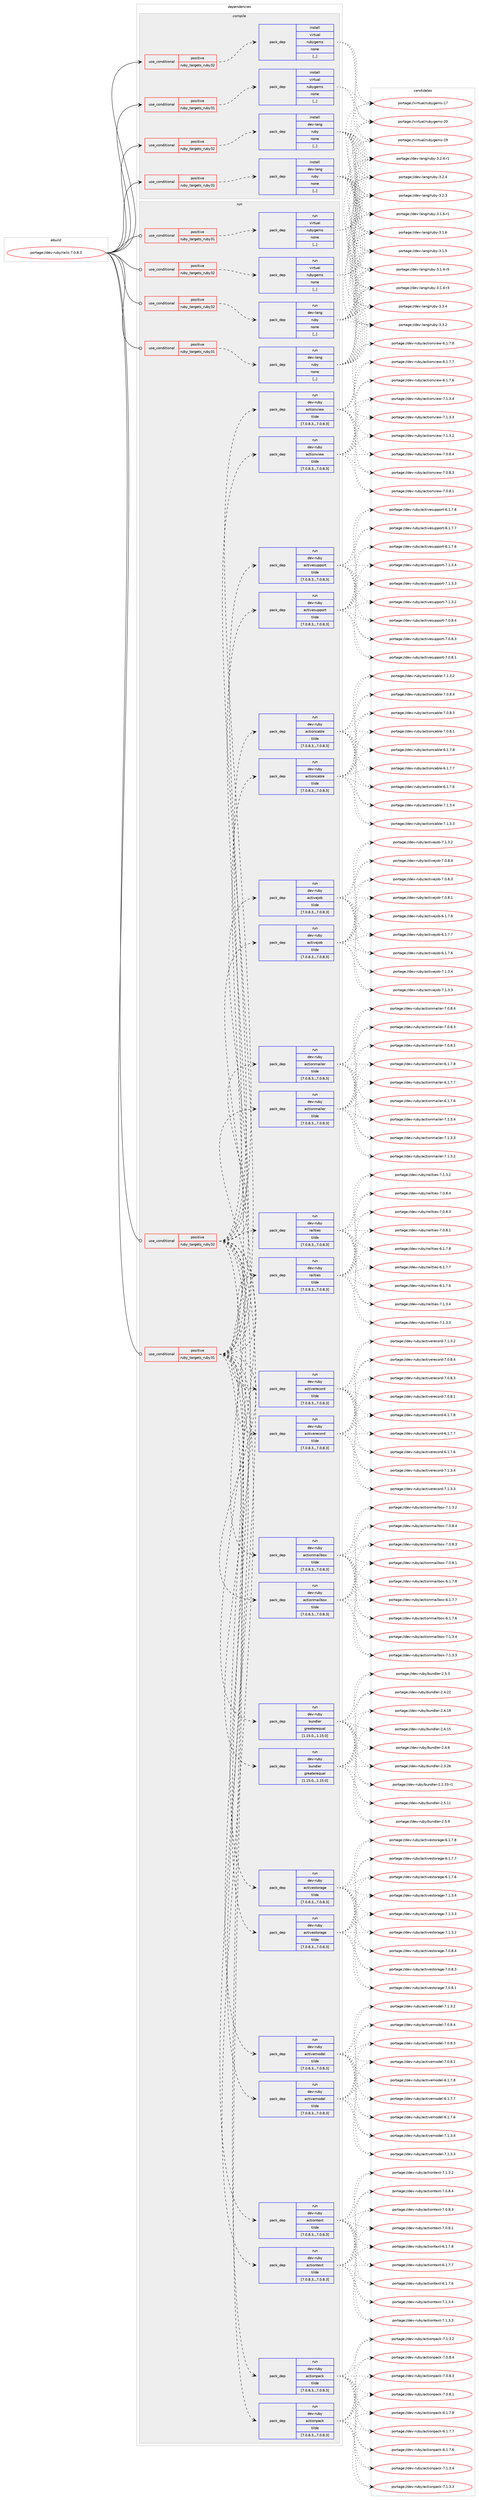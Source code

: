 digraph prolog {

# *************
# Graph options
# *************

newrank=true;
concentrate=true;
compound=true;
graph [rankdir=LR,fontname=Helvetica,fontsize=10,ranksep=1.5];#, ranksep=2.5, nodesep=0.2];
edge  [arrowhead=vee];
node  [fontname=Helvetica,fontsize=10];

# **********
# The ebuild
# **********

subgraph cluster_leftcol {
color=gray;
label=<<i>ebuild</i>>;
id [label="portage://dev-ruby/rails-7.0.8.3", color=red, width=4, href="../dev-ruby/rails-7.0.8.3.svg"];
}

# ****************
# The dependencies
# ****************

subgraph cluster_midcol {
color=gray;
label=<<i>dependencies</i>>;
subgraph cluster_compile {
fillcolor="#eeeeee";
style=filled;
label=<<i>compile</i>>;
subgraph cond53261 {
dependency195634 [label=<<TABLE BORDER="0" CELLBORDER="1" CELLSPACING="0" CELLPADDING="4"><TR><TD ROWSPAN="3" CELLPADDING="10">use_conditional</TD></TR><TR><TD>positive</TD></TR><TR><TD>ruby_targets_ruby31</TD></TR></TABLE>>, shape=none, color=red];
subgraph pack141018 {
dependency195635 [label=<<TABLE BORDER="0" CELLBORDER="1" CELLSPACING="0" CELLPADDING="4" WIDTH="220"><TR><TD ROWSPAN="6" CELLPADDING="30">pack_dep</TD></TR><TR><TD WIDTH="110">install</TD></TR><TR><TD>dev-lang</TD></TR><TR><TD>ruby</TD></TR><TR><TD>none</TD></TR><TR><TD>[,,]</TD></TR></TABLE>>, shape=none, color=blue];
}
dependency195634:e -> dependency195635:w [weight=20,style="dashed",arrowhead="vee"];
}
id:e -> dependency195634:w [weight=20,style="solid",arrowhead="vee"];
subgraph cond53262 {
dependency195636 [label=<<TABLE BORDER="0" CELLBORDER="1" CELLSPACING="0" CELLPADDING="4"><TR><TD ROWSPAN="3" CELLPADDING="10">use_conditional</TD></TR><TR><TD>positive</TD></TR><TR><TD>ruby_targets_ruby31</TD></TR></TABLE>>, shape=none, color=red];
subgraph pack141019 {
dependency195637 [label=<<TABLE BORDER="0" CELLBORDER="1" CELLSPACING="0" CELLPADDING="4" WIDTH="220"><TR><TD ROWSPAN="6" CELLPADDING="30">pack_dep</TD></TR><TR><TD WIDTH="110">install</TD></TR><TR><TD>virtual</TD></TR><TR><TD>rubygems</TD></TR><TR><TD>none</TD></TR><TR><TD>[,,]</TD></TR></TABLE>>, shape=none, color=blue];
}
dependency195636:e -> dependency195637:w [weight=20,style="dashed",arrowhead="vee"];
}
id:e -> dependency195636:w [weight=20,style="solid",arrowhead="vee"];
subgraph cond53263 {
dependency195638 [label=<<TABLE BORDER="0" CELLBORDER="1" CELLSPACING="0" CELLPADDING="4"><TR><TD ROWSPAN="3" CELLPADDING="10">use_conditional</TD></TR><TR><TD>positive</TD></TR><TR><TD>ruby_targets_ruby32</TD></TR></TABLE>>, shape=none, color=red];
subgraph pack141020 {
dependency195639 [label=<<TABLE BORDER="0" CELLBORDER="1" CELLSPACING="0" CELLPADDING="4" WIDTH="220"><TR><TD ROWSPAN="6" CELLPADDING="30">pack_dep</TD></TR><TR><TD WIDTH="110">install</TD></TR><TR><TD>dev-lang</TD></TR><TR><TD>ruby</TD></TR><TR><TD>none</TD></TR><TR><TD>[,,]</TD></TR></TABLE>>, shape=none, color=blue];
}
dependency195638:e -> dependency195639:w [weight=20,style="dashed",arrowhead="vee"];
}
id:e -> dependency195638:w [weight=20,style="solid",arrowhead="vee"];
subgraph cond53264 {
dependency195640 [label=<<TABLE BORDER="0" CELLBORDER="1" CELLSPACING="0" CELLPADDING="4"><TR><TD ROWSPAN="3" CELLPADDING="10">use_conditional</TD></TR><TR><TD>positive</TD></TR><TR><TD>ruby_targets_ruby32</TD></TR></TABLE>>, shape=none, color=red];
subgraph pack141021 {
dependency195641 [label=<<TABLE BORDER="0" CELLBORDER="1" CELLSPACING="0" CELLPADDING="4" WIDTH="220"><TR><TD ROWSPAN="6" CELLPADDING="30">pack_dep</TD></TR><TR><TD WIDTH="110">install</TD></TR><TR><TD>virtual</TD></TR><TR><TD>rubygems</TD></TR><TR><TD>none</TD></TR><TR><TD>[,,]</TD></TR></TABLE>>, shape=none, color=blue];
}
dependency195640:e -> dependency195641:w [weight=20,style="dashed",arrowhead="vee"];
}
id:e -> dependency195640:w [weight=20,style="solid",arrowhead="vee"];
}
subgraph cluster_compileandrun {
fillcolor="#eeeeee";
style=filled;
label=<<i>compile and run</i>>;
}
subgraph cluster_run {
fillcolor="#eeeeee";
style=filled;
label=<<i>run</i>>;
subgraph cond53265 {
dependency195642 [label=<<TABLE BORDER="0" CELLBORDER="1" CELLSPACING="0" CELLPADDING="4"><TR><TD ROWSPAN="3" CELLPADDING="10">use_conditional</TD></TR><TR><TD>positive</TD></TR><TR><TD>ruby_targets_ruby31</TD></TR></TABLE>>, shape=none, color=red];
subgraph pack141022 {
dependency195643 [label=<<TABLE BORDER="0" CELLBORDER="1" CELLSPACING="0" CELLPADDING="4" WIDTH="220"><TR><TD ROWSPAN="6" CELLPADDING="30">pack_dep</TD></TR><TR><TD WIDTH="110">run</TD></TR><TR><TD>dev-lang</TD></TR><TR><TD>ruby</TD></TR><TR><TD>none</TD></TR><TR><TD>[,,]</TD></TR></TABLE>>, shape=none, color=blue];
}
dependency195642:e -> dependency195643:w [weight=20,style="dashed",arrowhead="vee"];
}
id:e -> dependency195642:w [weight=20,style="solid",arrowhead="odot"];
subgraph cond53266 {
dependency195644 [label=<<TABLE BORDER="0" CELLBORDER="1" CELLSPACING="0" CELLPADDING="4"><TR><TD ROWSPAN="3" CELLPADDING="10">use_conditional</TD></TR><TR><TD>positive</TD></TR><TR><TD>ruby_targets_ruby31</TD></TR></TABLE>>, shape=none, color=red];
subgraph pack141023 {
dependency195645 [label=<<TABLE BORDER="0" CELLBORDER="1" CELLSPACING="0" CELLPADDING="4" WIDTH="220"><TR><TD ROWSPAN="6" CELLPADDING="30">pack_dep</TD></TR><TR><TD WIDTH="110">run</TD></TR><TR><TD>dev-ruby</TD></TR><TR><TD>actioncable</TD></TR><TR><TD>tilde</TD></TR><TR><TD>[7.0.8.3,,,7.0.8.3]</TD></TR></TABLE>>, shape=none, color=blue];
}
dependency195644:e -> dependency195645:w [weight=20,style="dashed",arrowhead="vee"];
subgraph pack141024 {
dependency195646 [label=<<TABLE BORDER="0" CELLBORDER="1" CELLSPACING="0" CELLPADDING="4" WIDTH="220"><TR><TD ROWSPAN="6" CELLPADDING="30">pack_dep</TD></TR><TR><TD WIDTH="110">run</TD></TR><TR><TD>dev-ruby</TD></TR><TR><TD>actionmailbox</TD></TR><TR><TD>tilde</TD></TR><TR><TD>[7.0.8.3,,,7.0.8.3]</TD></TR></TABLE>>, shape=none, color=blue];
}
dependency195644:e -> dependency195646:w [weight=20,style="dashed",arrowhead="vee"];
subgraph pack141025 {
dependency195647 [label=<<TABLE BORDER="0" CELLBORDER="1" CELLSPACING="0" CELLPADDING="4" WIDTH="220"><TR><TD ROWSPAN="6" CELLPADDING="30">pack_dep</TD></TR><TR><TD WIDTH="110">run</TD></TR><TR><TD>dev-ruby</TD></TR><TR><TD>actionmailer</TD></TR><TR><TD>tilde</TD></TR><TR><TD>[7.0.8.3,,,7.0.8.3]</TD></TR></TABLE>>, shape=none, color=blue];
}
dependency195644:e -> dependency195647:w [weight=20,style="dashed",arrowhead="vee"];
subgraph pack141026 {
dependency195648 [label=<<TABLE BORDER="0" CELLBORDER="1" CELLSPACING="0" CELLPADDING="4" WIDTH="220"><TR><TD ROWSPAN="6" CELLPADDING="30">pack_dep</TD></TR><TR><TD WIDTH="110">run</TD></TR><TR><TD>dev-ruby</TD></TR><TR><TD>actionpack</TD></TR><TR><TD>tilde</TD></TR><TR><TD>[7.0.8.3,,,7.0.8.3]</TD></TR></TABLE>>, shape=none, color=blue];
}
dependency195644:e -> dependency195648:w [weight=20,style="dashed",arrowhead="vee"];
subgraph pack141027 {
dependency195649 [label=<<TABLE BORDER="0" CELLBORDER="1" CELLSPACING="0" CELLPADDING="4" WIDTH="220"><TR><TD ROWSPAN="6" CELLPADDING="30">pack_dep</TD></TR><TR><TD WIDTH="110">run</TD></TR><TR><TD>dev-ruby</TD></TR><TR><TD>actiontext</TD></TR><TR><TD>tilde</TD></TR><TR><TD>[7.0.8.3,,,7.0.8.3]</TD></TR></TABLE>>, shape=none, color=blue];
}
dependency195644:e -> dependency195649:w [weight=20,style="dashed",arrowhead="vee"];
subgraph pack141028 {
dependency195650 [label=<<TABLE BORDER="0" CELLBORDER="1" CELLSPACING="0" CELLPADDING="4" WIDTH="220"><TR><TD ROWSPAN="6" CELLPADDING="30">pack_dep</TD></TR><TR><TD WIDTH="110">run</TD></TR><TR><TD>dev-ruby</TD></TR><TR><TD>actionview</TD></TR><TR><TD>tilde</TD></TR><TR><TD>[7.0.8.3,,,7.0.8.3]</TD></TR></TABLE>>, shape=none, color=blue];
}
dependency195644:e -> dependency195650:w [weight=20,style="dashed",arrowhead="vee"];
subgraph pack141029 {
dependency195651 [label=<<TABLE BORDER="0" CELLBORDER="1" CELLSPACING="0" CELLPADDING="4" WIDTH="220"><TR><TD ROWSPAN="6" CELLPADDING="30">pack_dep</TD></TR><TR><TD WIDTH="110">run</TD></TR><TR><TD>dev-ruby</TD></TR><TR><TD>activejob</TD></TR><TR><TD>tilde</TD></TR><TR><TD>[7.0.8.3,,,7.0.8.3]</TD></TR></TABLE>>, shape=none, color=blue];
}
dependency195644:e -> dependency195651:w [weight=20,style="dashed",arrowhead="vee"];
subgraph pack141030 {
dependency195652 [label=<<TABLE BORDER="0" CELLBORDER="1" CELLSPACING="0" CELLPADDING="4" WIDTH="220"><TR><TD ROWSPAN="6" CELLPADDING="30">pack_dep</TD></TR><TR><TD WIDTH="110">run</TD></TR><TR><TD>dev-ruby</TD></TR><TR><TD>activemodel</TD></TR><TR><TD>tilde</TD></TR><TR><TD>[7.0.8.3,,,7.0.8.3]</TD></TR></TABLE>>, shape=none, color=blue];
}
dependency195644:e -> dependency195652:w [weight=20,style="dashed",arrowhead="vee"];
subgraph pack141031 {
dependency195653 [label=<<TABLE BORDER="0" CELLBORDER="1" CELLSPACING="0" CELLPADDING="4" WIDTH="220"><TR><TD ROWSPAN="6" CELLPADDING="30">pack_dep</TD></TR><TR><TD WIDTH="110">run</TD></TR><TR><TD>dev-ruby</TD></TR><TR><TD>activerecord</TD></TR><TR><TD>tilde</TD></TR><TR><TD>[7.0.8.3,,,7.0.8.3]</TD></TR></TABLE>>, shape=none, color=blue];
}
dependency195644:e -> dependency195653:w [weight=20,style="dashed",arrowhead="vee"];
subgraph pack141032 {
dependency195654 [label=<<TABLE BORDER="0" CELLBORDER="1" CELLSPACING="0" CELLPADDING="4" WIDTH="220"><TR><TD ROWSPAN="6" CELLPADDING="30">pack_dep</TD></TR><TR><TD WIDTH="110">run</TD></TR><TR><TD>dev-ruby</TD></TR><TR><TD>activestorage</TD></TR><TR><TD>tilde</TD></TR><TR><TD>[7.0.8.3,,,7.0.8.3]</TD></TR></TABLE>>, shape=none, color=blue];
}
dependency195644:e -> dependency195654:w [weight=20,style="dashed",arrowhead="vee"];
subgraph pack141033 {
dependency195655 [label=<<TABLE BORDER="0" CELLBORDER="1" CELLSPACING="0" CELLPADDING="4" WIDTH="220"><TR><TD ROWSPAN="6" CELLPADDING="30">pack_dep</TD></TR><TR><TD WIDTH="110">run</TD></TR><TR><TD>dev-ruby</TD></TR><TR><TD>activesupport</TD></TR><TR><TD>tilde</TD></TR><TR><TD>[7.0.8.3,,,7.0.8.3]</TD></TR></TABLE>>, shape=none, color=blue];
}
dependency195644:e -> dependency195655:w [weight=20,style="dashed",arrowhead="vee"];
subgraph pack141034 {
dependency195656 [label=<<TABLE BORDER="0" CELLBORDER="1" CELLSPACING="0" CELLPADDING="4" WIDTH="220"><TR><TD ROWSPAN="6" CELLPADDING="30">pack_dep</TD></TR><TR><TD WIDTH="110">run</TD></TR><TR><TD>dev-ruby</TD></TR><TR><TD>railties</TD></TR><TR><TD>tilde</TD></TR><TR><TD>[7.0.8.3,,,7.0.8.3]</TD></TR></TABLE>>, shape=none, color=blue];
}
dependency195644:e -> dependency195656:w [weight=20,style="dashed",arrowhead="vee"];
subgraph pack141035 {
dependency195657 [label=<<TABLE BORDER="0" CELLBORDER="1" CELLSPACING="0" CELLPADDING="4" WIDTH="220"><TR><TD ROWSPAN="6" CELLPADDING="30">pack_dep</TD></TR><TR><TD WIDTH="110">run</TD></TR><TR><TD>dev-ruby</TD></TR><TR><TD>bundler</TD></TR><TR><TD>greaterequal</TD></TR><TR><TD>[1.15.0,,,1.15.0]</TD></TR></TABLE>>, shape=none, color=blue];
}
dependency195644:e -> dependency195657:w [weight=20,style="dashed",arrowhead="vee"];
}
id:e -> dependency195644:w [weight=20,style="solid",arrowhead="odot"];
subgraph cond53267 {
dependency195658 [label=<<TABLE BORDER="0" CELLBORDER="1" CELLSPACING="0" CELLPADDING="4"><TR><TD ROWSPAN="3" CELLPADDING="10">use_conditional</TD></TR><TR><TD>positive</TD></TR><TR><TD>ruby_targets_ruby31</TD></TR></TABLE>>, shape=none, color=red];
subgraph pack141036 {
dependency195659 [label=<<TABLE BORDER="0" CELLBORDER="1" CELLSPACING="0" CELLPADDING="4" WIDTH="220"><TR><TD ROWSPAN="6" CELLPADDING="30">pack_dep</TD></TR><TR><TD WIDTH="110">run</TD></TR><TR><TD>virtual</TD></TR><TR><TD>rubygems</TD></TR><TR><TD>none</TD></TR><TR><TD>[,,]</TD></TR></TABLE>>, shape=none, color=blue];
}
dependency195658:e -> dependency195659:w [weight=20,style="dashed",arrowhead="vee"];
}
id:e -> dependency195658:w [weight=20,style="solid",arrowhead="odot"];
subgraph cond53268 {
dependency195660 [label=<<TABLE BORDER="0" CELLBORDER="1" CELLSPACING="0" CELLPADDING="4"><TR><TD ROWSPAN="3" CELLPADDING="10">use_conditional</TD></TR><TR><TD>positive</TD></TR><TR><TD>ruby_targets_ruby32</TD></TR></TABLE>>, shape=none, color=red];
subgraph pack141037 {
dependency195661 [label=<<TABLE BORDER="0" CELLBORDER="1" CELLSPACING="0" CELLPADDING="4" WIDTH="220"><TR><TD ROWSPAN="6" CELLPADDING="30">pack_dep</TD></TR><TR><TD WIDTH="110">run</TD></TR><TR><TD>dev-lang</TD></TR><TR><TD>ruby</TD></TR><TR><TD>none</TD></TR><TR><TD>[,,]</TD></TR></TABLE>>, shape=none, color=blue];
}
dependency195660:e -> dependency195661:w [weight=20,style="dashed",arrowhead="vee"];
}
id:e -> dependency195660:w [weight=20,style="solid",arrowhead="odot"];
subgraph cond53269 {
dependency195662 [label=<<TABLE BORDER="0" CELLBORDER="1" CELLSPACING="0" CELLPADDING="4"><TR><TD ROWSPAN="3" CELLPADDING="10">use_conditional</TD></TR><TR><TD>positive</TD></TR><TR><TD>ruby_targets_ruby32</TD></TR></TABLE>>, shape=none, color=red];
subgraph pack141038 {
dependency195663 [label=<<TABLE BORDER="0" CELLBORDER="1" CELLSPACING="0" CELLPADDING="4" WIDTH="220"><TR><TD ROWSPAN="6" CELLPADDING="30">pack_dep</TD></TR><TR><TD WIDTH="110">run</TD></TR><TR><TD>dev-ruby</TD></TR><TR><TD>actioncable</TD></TR><TR><TD>tilde</TD></TR><TR><TD>[7.0.8.3,,,7.0.8.3]</TD></TR></TABLE>>, shape=none, color=blue];
}
dependency195662:e -> dependency195663:w [weight=20,style="dashed",arrowhead="vee"];
subgraph pack141039 {
dependency195664 [label=<<TABLE BORDER="0" CELLBORDER="1" CELLSPACING="0" CELLPADDING="4" WIDTH="220"><TR><TD ROWSPAN="6" CELLPADDING="30">pack_dep</TD></TR><TR><TD WIDTH="110">run</TD></TR><TR><TD>dev-ruby</TD></TR><TR><TD>actionmailbox</TD></TR><TR><TD>tilde</TD></TR><TR><TD>[7.0.8.3,,,7.0.8.3]</TD></TR></TABLE>>, shape=none, color=blue];
}
dependency195662:e -> dependency195664:w [weight=20,style="dashed",arrowhead="vee"];
subgraph pack141040 {
dependency195665 [label=<<TABLE BORDER="0" CELLBORDER="1" CELLSPACING="0" CELLPADDING="4" WIDTH="220"><TR><TD ROWSPAN="6" CELLPADDING="30">pack_dep</TD></TR><TR><TD WIDTH="110">run</TD></TR><TR><TD>dev-ruby</TD></TR><TR><TD>actionmailer</TD></TR><TR><TD>tilde</TD></TR><TR><TD>[7.0.8.3,,,7.0.8.3]</TD></TR></TABLE>>, shape=none, color=blue];
}
dependency195662:e -> dependency195665:w [weight=20,style="dashed",arrowhead="vee"];
subgraph pack141041 {
dependency195666 [label=<<TABLE BORDER="0" CELLBORDER="1" CELLSPACING="0" CELLPADDING="4" WIDTH="220"><TR><TD ROWSPAN="6" CELLPADDING="30">pack_dep</TD></TR><TR><TD WIDTH="110">run</TD></TR><TR><TD>dev-ruby</TD></TR><TR><TD>actionpack</TD></TR><TR><TD>tilde</TD></TR><TR><TD>[7.0.8.3,,,7.0.8.3]</TD></TR></TABLE>>, shape=none, color=blue];
}
dependency195662:e -> dependency195666:w [weight=20,style="dashed",arrowhead="vee"];
subgraph pack141042 {
dependency195667 [label=<<TABLE BORDER="0" CELLBORDER="1" CELLSPACING="0" CELLPADDING="4" WIDTH="220"><TR><TD ROWSPAN="6" CELLPADDING="30">pack_dep</TD></TR><TR><TD WIDTH="110">run</TD></TR><TR><TD>dev-ruby</TD></TR><TR><TD>actiontext</TD></TR><TR><TD>tilde</TD></TR><TR><TD>[7.0.8.3,,,7.0.8.3]</TD></TR></TABLE>>, shape=none, color=blue];
}
dependency195662:e -> dependency195667:w [weight=20,style="dashed",arrowhead="vee"];
subgraph pack141043 {
dependency195668 [label=<<TABLE BORDER="0" CELLBORDER="1" CELLSPACING="0" CELLPADDING="4" WIDTH="220"><TR><TD ROWSPAN="6" CELLPADDING="30">pack_dep</TD></TR><TR><TD WIDTH="110">run</TD></TR><TR><TD>dev-ruby</TD></TR><TR><TD>actionview</TD></TR><TR><TD>tilde</TD></TR><TR><TD>[7.0.8.3,,,7.0.8.3]</TD></TR></TABLE>>, shape=none, color=blue];
}
dependency195662:e -> dependency195668:w [weight=20,style="dashed",arrowhead="vee"];
subgraph pack141044 {
dependency195669 [label=<<TABLE BORDER="0" CELLBORDER="1" CELLSPACING="0" CELLPADDING="4" WIDTH="220"><TR><TD ROWSPAN="6" CELLPADDING="30">pack_dep</TD></TR><TR><TD WIDTH="110">run</TD></TR><TR><TD>dev-ruby</TD></TR><TR><TD>activejob</TD></TR><TR><TD>tilde</TD></TR><TR><TD>[7.0.8.3,,,7.0.8.3]</TD></TR></TABLE>>, shape=none, color=blue];
}
dependency195662:e -> dependency195669:w [weight=20,style="dashed",arrowhead="vee"];
subgraph pack141045 {
dependency195670 [label=<<TABLE BORDER="0" CELLBORDER="1" CELLSPACING="0" CELLPADDING="4" WIDTH="220"><TR><TD ROWSPAN="6" CELLPADDING="30">pack_dep</TD></TR><TR><TD WIDTH="110">run</TD></TR><TR><TD>dev-ruby</TD></TR><TR><TD>activemodel</TD></TR><TR><TD>tilde</TD></TR><TR><TD>[7.0.8.3,,,7.0.8.3]</TD></TR></TABLE>>, shape=none, color=blue];
}
dependency195662:e -> dependency195670:w [weight=20,style="dashed",arrowhead="vee"];
subgraph pack141046 {
dependency195671 [label=<<TABLE BORDER="0" CELLBORDER="1" CELLSPACING="0" CELLPADDING="4" WIDTH="220"><TR><TD ROWSPAN="6" CELLPADDING="30">pack_dep</TD></TR><TR><TD WIDTH="110">run</TD></TR><TR><TD>dev-ruby</TD></TR><TR><TD>activerecord</TD></TR><TR><TD>tilde</TD></TR><TR><TD>[7.0.8.3,,,7.0.8.3]</TD></TR></TABLE>>, shape=none, color=blue];
}
dependency195662:e -> dependency195671:w [weight=20,style="dashed",arrowhead="vee"];
subgraph pack141047 {
dependency195672 [label=<<TABLE BORDER="0" CELLBORDER="1" CELLSPACING="0" CELLPADDING="4" WIDTH="220"><TR><TD ROWSPAN="6" CELLPADDING="30">pack_dep</TD></TR><TR><TD WIDTH="110">run</TD></TR><TR><TD>dev-ruby</TD></TR><TR><TD>activestorage</TD></TR><TR><TD>tilde</TD></TR><TR><TD>[7.0.8.3,,,7.0.8.3]</TD></TR></TABLE>>, shape=none, color=blue];
}
dependency195662:e -> dependency195672:w [weight=20,style="dashed",arrowhead="vee"];
subgraph pack141048 {
dependency195673 [label=<<TABLE BORDER="0" CELLBORDER="1" CELLSPACING="0" CELLPADDING="4" WIDTH="220"><TR><TD ROWSPAN="6" CELLPADDING="30">pack_dep</TD></TR><TR><TD WIDTH="110">run</TD></TR><TR><TD>dev-ruby</TD></TR><TR><TD>activesupport</TD></TR><TR><TD>tilde</TD></TR><TR><TD>[7.0.8.3,,,7.0.8.3]</TD></TR></TABLE>>, shape=none, color=blue];
}
dependency195662:e -> dependency195673:w [weight=20,style="dashed",arrowhead="vee"];
subgraph pack141049 {
dependency195674 [label=<<TABLE BORDER="0" CELLBORDER="1" CELLSPACING="0" CELLPADDING="4" WIDTH="220"><TR><TD ROWSPAN="6" CELLPADDING="30">pack_dep</TD></TR><TR><TD WIDTH="110">run</TD></TR><TR><TD>dev-ruby</TD></TR><TR><TD>railties</TD></TR><TR><TD>tilde</TD></TR><TR><TD>[7.0.8.3,,,7.0.8.3]</TD></TR></TABLE>>, shape=none, color=blue];
}
dependency195662:e -> dependency195674:w [weight=20,style="dashed",arrowhead="vee"];
subgraph pack141050 {
dependency195675 [label=<<TABLE BORDER="0" CELLBORDER="1" CELLSPACING="0" CELLPADDING="4" WIDTH="220"><TR><TD ROWSPAN="6" CELLPADDING="30">pack_dep</TD></TR><TR><TD WIDTH="110">run</TD></TR><TR><TD>dev-ruby</TD></TR><TR><TD>bundler</TD></TR><TR><TD>greaterequal</TD></TR><TR><TD>[1.15.0,,,1.15.0]</TD></TR></TABLE>>, shape=none, color=blue];
}
dependency195662:e -> dependency195675:w [weight=20,style="dashed",arrowhead="vee"];
}
id:e -> dependency195662:w [weight=20,style="solid",arrowhead="odot"];
subgraph cond53270 {
dependency195676 [label=<<TABLE BORDER="0" CELLBORDER="1" CELLSPACING="0" CELLPADDING="4"><TR><TD ROWSPAN="3" CELLPADDING="10">use_conditional</TD></TR><TR><TD>positive</TD></TR><TR><TD>ruby_targets_ruby32</TD></TR></TABLE>>, shape=none, color=red];
subgraph pack141051 {
dependency195677 [label=<<TABLE BORDER="0" CELLBORDER="1" CELLSPACING="0" CELLPADDING="4" WIDTH="220"><TR><TD ROWSPAN="6" CELLPADDING="30">pack_dep</TD></TR><TR><TD WIDTH="110">run</TD></TR><TR><TD>virtual</TD></TR><TR><TD>rubygems</TD></TR><TR><TD>none</TD></TR><TR><TD>[,,]</TD></TR></TABLE>>, shape=none, color=blue];
}
dependency195676:e -> dependency195677:w [weight=20,style="dashed",arrowhead="vee"];
}
id:e -> dependency195676:w [weight=20,style="solid",arrowhead="odot"];
}
}

# **************
# The candidates
# **************

subgraph cluster_choices {
rank=same;
color=gray;
label=<<i>candidates</i>>;

subgraph choice141018 {
color=black;
nodesep=1;
choice10010111845108971101034711411798121455146514652 [label="portage://dev-lang/ruby-3.3.4", color=red, width=4,href="../dev-lang/ruby-3.3.4.svg"];
choice10010111845108971101034711411798121455146514650 [label="portage://dev-lang/ruby-3.3.2", color=red, width=4,href="../dev-lang/ruby-3.3.2.svg"];
choice100101118451089711010347114117981214551465046524511449 [label="portage://dev-lang/ruby-3.2.4-r1", color=red, width=4,href="../dev-lang/ruby-3.2.4-r1.svg"];
choice10010111845108971101034711411798121455146504652 [label="portage://dev-lang/ruby-3.2.4", color=red, width=4,href="../dev-lang/ruby-3.2.4.svg"];
choice10010111845108971101034711411798121455146504651 [label="portage://dev-lang/ruby-3.2.3", color=red, width=4,href="../dev-lang/ruby-3.2.3.svg"];
choice100101118451089711010347114117981214551464946544511449 [label="portage://dev-lang/ruby-3.1.6-r1", color=red, width=4,href="../dev-lang/ruby-3.1.6-r1.svg"];
choice10010111845108971101034711411798121455146494654 [label="portage://dev-lang/ruby-3.1.6", color=red, width=4,href="../dev-lang/ruby-3.1.6.svg"];
choice10010111845108971101034711411798121455146494653 [label="portage://dev-lang/ruby-3.1.5", color=red, width=4,href="../dev-lang/ruby-3.1.5.svg"];
choice100101118451089711010347114117981214551464946524511453 [label="portage://dev-lang/ruby-3.1.4-r5", color=red, width=4,href="../dev-lang/ruby-3.1.4-r5.svg"];
choice100101118451089711010347114117981214551464946524511451 [label="portage://dev-lang/ruby-3.1.4-r3", color=red, width=4,href="../dev-lang/ruby-3.1.4-r3.svg"];
dependency195635:e -> choice10010111845108971101034711411798121455146514652:w [style=dotted,weight="100"];
dependency195635:e -> choice10010111845108971101034711411798121455146514650:w [style=dotted,weight="100"];
dependency195635:e -> choice100101118451089711010347114117981214551465046524511449:w [style=dotted,weight="100"];
dependency195635:e -> choice10010111845108971101034711411798121455146504652:w [style=dotted,weight="100"];
dependency195635:e -> choice10010111845108971101034711411798121455146504651:w [style=dotted,weight="100"];
dependency195635:e -> choice100101118451089711010347114117981214551464946544511449:w [style=dotted,weight="100"];
dependency195635:e -> choice10010111845108971101034711411798121455146494654:w [style=dotted,weight="100"];
dependency195635:e -> choice10010111845108971101034711411798121455146494653:w [style=dotted,weight="100"];
dependency195635:e -> choice100101118451089711010347114117981214551464946524511453:w [style=dotted,weight="100"];
dependency195635:e -> choice100101118451089711010347114117981214551464946524511451:w [style=dotted,weight="100"];
}
subgraph choice141019 {
color=black;
nodesep=1;
choice118105114116117971084711411798121103101109115455048 [label="portage://virtual/rubygems-20", color=red, width=4,href="../virtual/rubygems-20.svg"];
choice118105114116117971084711411798121103101109115454957 [label="portage://virtual/rubygems-19", color=red, width=4,href="../virtual/rubygems-19.svg"];
choice118105114116117971084711411798121103101109115454955 [label="portage://virtual/rubygems-17", color=red, width=4,href="../virtual/rubygems-17.svg"];
dependency195637:e -> choice118105114116117971084711411798121103101109115455048:w [style=dotted,weight="100"];
dependency195637:e -> choice118105114116117971084711411798121103101109115454957:w [style=dotted,weight="100"];
dependency195637:e -> choice118105114116117971084711411798121103101109115454955:w [style=dotted,weight="100"];
}
subgraph choice141020 {
color=black;
nodesep=1;
choice10010111845108971101034711411798121455146514652 [label="portage://dev-lang/ruby-3.3.4", color=red, width=4,href="../dev-lang/ruby-3.3.4.svg"];
choice10010111845108971101034711411798121455146514650 [label="portage://dev-lang/ruby-3.3.2", color=red, width=4,href="../dev-lang/ruby-3.3.2.svg"];
choice100101118451089711010347114117981214551465046524511449 [label="portage://dev-lang/ruby-3.2.4-r1", color=red, width=4,href="../dev-lang/ruby-3.2.4-r1.svg"];
choice10010111845108971101034711411798121455146504652 [label="portage://dev-lang/ruby-3.2.4", color=red, width=4,href="../dev-lang/ruby-3.2.4.svg"];
choice10010111845108971101034711411798121455146504651 [label="portage://dev-lang/ruby-3.2.3", color=red, width=4,href="../dev-lang/ruby-3.2.3.svg"];
choice100101118451089711010347114117981214551464946544511449 [label="portage://dev-lang/ruby-3.1.6-r1", color=red, width=4,href="../dev-lang/ruby-3.1.6-r1.svg"];
choice10010111845108971101034711411798121455146494654 [label="portage://dev-lang/ruby-3.1.6", color=red, width=4,href="../dev-lang/ruby-3.1.6.svg"];
choice10010111845108971101034711411798121455146494653 [label="portage://dev-lang/ruby-3.1.5", color=red, width=4,href="../dev-lang/ruby-3.1.5.svg"];
choice100101118451089711010347114117981214551464946524511453 [label="portage://dev-lang/ruby-3.1.4-r5", color=red, width=4,href="../dev-lang/ruby-3.1.4-r5.svg"];
choice100101118451089711010347114117981214551464946524511451 [label="portage://dev-lang/ruby-3.1.4-r3", color=red, width=4,href="../dev-lang/ruby-3.1.4-r3.svg"];
dependency195639:e -> choice10010111845108971101034711411798121455146514652:w [style=dotted,weight="100"];
dependency195639:e -> choice10010111845108971101034711411798121455146514650:w [style=dotted,weight="100"];
dependency195639:e -> choice100101118451089711010347114117981214551465046524511449:w [style=dotted,weight="100"];
dependency195639:e -> choice10010111845108971101034711411798121455146504652:w [style=dotted,weight="100"];
dependency195639:e -> choice10010111845108971101034711411798121455146504651:w [style=dotted,weight="100"];
dependency195639:e -> choice100101118451089711010347114117981214551464946544511449:w [style=dotted,weight="100"];
dependency195639:e -> choice10010111845108971101034711411798121455146494654:w [style=dotted,weight="100"];
dependency195639:e -> choice10010111845108971101034711411798121455146494653:w [style=dotted,weight="100"];
dependency195639:e -> choice100101118451089711010347114117981214551464946524511453:w [style=dotted,weight="100"];
dependency195639:e -> choice100101118451089711010347114117981214551464946524511451:w [style=dotted,weight="100"];
}
subgraph choice141021 {
color=black;
nodesep=1;
choice118105114116117971084711411798121103101109115455048 [label="portage://virtual/rubygems-20", color=red, width=4,href="../virtual/rubygems-20.svg"];
choice118105114116117971084711411798121103101109115454957 [label="portage://virtual/rubygems-19", color=red, width=4,href="../virtual/rubygems-19.svg"];
choice118105114116117971084711411798121103101109115454955 [label="portage://virtual/rubygems-17", color=red, width=4,href="../virtual/rubygems-17.svg"];
dependency195641:e -> choice118105114116117971084711411798121103101109115455048:w [style=dotted,weight="100"];
dependency195641:e -> choice118105114116117971084711411798121103101109115454957:w [style=dotted,weight="100"];
dependency195641:e -> choice118105114116117971084711411798121103101109115454955:w [style=dotted,weight="100"];
}
subgraph choice141022 {
color=black;
nodesep=1;
choice10010111845108971101034711411798121455146514652 [label="portage://dev-lang/ruby-3.3.4", color=red, width=4,href="../dev-lang/ruby-3.3.4.svg"];
choice10010111845108971101034711411798121455146514650 [label="portage://dev-lang/ruby-3.3.2", color=red, width=4,href="../dev-lang/ruby-3.3.2.svg"];
choice100101118451089711010347114117981214551465046524511449 [label="portage://dev-lang/ruby-3.2.4-r1", color=red, width=4,href="../dev-lang/ruby-3.2.4-r1.svg"];
choice10010111845108971101034711411798121455146504652 [label="portage://dev-lang/ruby-3.2.4", color=red, width=4,href="../dev-lang/ruby-3.2.4.svg"];
choice10010111845108971101034711411798121455146504651 [label="portage://dev-lang/ruby-3.2.3", color=red, width=4,href="../dev-lang/ruby-3.2.3.svg"];
choice100101118451089711010347114117981214551464946544511449 [label="portage://dev-lang/ruby-3.1.6-r1", color=red, width=4,href="../dev-lang/ruby-3.1.6-r1.svg"];
choice10010111845108971101034711411798121455146494654 [label="portage://dev-lang/ruby-3.1.6", color=red, width=4,href="../dev-lang/ruby-3.1.6.svg"];
choice10010111845108971101034711411798121455146494653 [label="portage://dev-lang/ruby-3.1.5", color=red, width=4,href="../dev-lang/ruby-3.1.5.svg"];
choice100101118451089711010347114117981214551464946524511453 [label="portage://dev-lang/ruby-3.1.4-r5", color=red, width=4,href="../dev-lang/ruby-3.1.4-r5.svg"];
choice100101118451089711010347114117981214551464946524511451 [label="portage://dev-lang/ruby-3.1.4-r3", color=red, width=4,href="../dev-lang/ruby-3.1.4-r3.svg"];
dependency195643:e -> choice10010111845108971101034711411798121455146514652:w [style=dotted,weight="100"];
dependency195643:e -> choice10010111845108971101034711411798121455146514650:w [style=dotted,weight="100"];
dependency195643:e -> choice100101118451089711010347114117981214551465046524511449:w [style=dotted,weight="100"];
dependency195643:e -> choice10010111845108971101034711411798121455146504652:w [style=dotted,weight="100"];
dependency195643:e -> choice10010111845108971101034711411798121455146504651:w [style=dotted,weight="100"];
dependency195643:e -> choice100101118451089711010347114117981214551464946544511449:w [style=dotted,weight="100"];
dependency195643:e -> choice10010111845108971101034711411798121455146494654:w [style=dotted,weight="100"];
dependency195643:e -> choice10010111845108971101034711411798121455146494653:w [style=dotted,weight="100"];
dependency195643:e -> choice100101118451089711010347114117981214551464946524511453:w [style=dotted,weight="100"];
dependency195643:e -> choice100101118451089711010347114117981214551464946524511451:w [style=dotted,weight="100"];
}
subgraph choice141023 {
color=black;
nodesep=1;
choice10010111845114117981214797991161051111109997981081014555464946514652 [label="portage://dev-ruby/actioncable-7.1.3.4", color=red, width=4,href="../dev-ruby/actioncable-7.1.3.4.svg"];
choice10010111845114117981214797991161051111109997981081014555464946514651 [label="portage://dev-ruby/actioncable-7.1.3.3", color=red, width=4,href="../dev-ruby/actioncable-7.1.3.3.svg"];
choice10010111845114117981214797991161051111109997981081014555464946514650 [label="portage://dev-ruby/actioncable-7.1.3.2", color=red, width=4,href="../dev-ruby/actioncable-7.1.3.2.svg"];
choice10010111845114117981214797991161051111109997981081014555464846564652 [label="portage://dev-ruby/actioncable-7.0.8.4", color=red, width=4,href="../dev-ruby/actioncable-7.0.8.4.svg"];
choice10010111845114117981214797991161051111109997981081014555464846564651 [label="portage://dev-ruby/actioncable-7.0.8.3", color=red, width=4,href="../dev-ruby/actioncable-7.0.8.3.svg"];
choice10010111845114117981214797991161051111109997981081014555464846564649 [label="portage://dev-ruby/actioncable-7.0.8.1", color=red, width=4,href="../dev-ruby/actioncable-7.0.8.1.svg"];
choice10010111845114117981214797991161051111109997981081014554464946554656 [label="portage://dev-ruby/actioncable-6.1.7.8", color=red, width=4,href="../dev-ruby/actioncable-6.1.7.8.svg"];
choice10010111845114117981214797991161051111109997981081014554464946554655 [label="portage://dev-ruby/actioncable-6.1.7.7", color=red, width=4,href="../dev-ruby/actioncable-6.1.7.7.svg"];
choice10010111845114117981214797991161051111109997981081014554464946554654 [label="portage://dev-ruby/actioncable-6.1.7.6", color=red, width=4,href="../dev-ruby/actioncable-6.1.7.6.svg"];
dependency195645:e -> choice10010111845114117981214797991161051111109997981081014555464946514652:w [style=dotted,weight="100"];
dependency195645:e -> choice10010111845114117981214797991161051111109997981081014555464946514651:w [style=dotted,weight="100"];
dependency195645:e -> choice10010111845114117981214797991161051111109997981081014555464946514650:w [style=dotted,weight="100"];
dependency195645:e -> choice10010111845114117981214797991161051111109997981081014555464846564652:w [style=dotted,weight="100"];
dependency195645:e -> choice10010111845114117981214797991161051111109997981081014555464846564651:w [style=dotted,weight="100"];
dependency195645:e -> choice10010111845114117981214797991161051111109997981081014555464846564649:w [style=dotted,weight="100"];
dependency195645:e -> choice10010111845114117981214797991161051111109997981081014554464946554656:w [style=dotted,weight="100"];
dependency195645:e -> choice10010111845114117981214797991161051111109997981081014554464946554655:w [style=dotted,weight="100"];
dependency195645:e -> choice10010111845114117981214797991161051111109997981081014554464946554654:w [style=dotted,weight="100"];
}
subgraph choice141024 {
color=black;
nodesep=1;
choice100101118451141179812147979911610511111010997105108981111204555464946514652 [label="portage://dev-ruby/actionmailbox-7.1.3.4", color=red, width=4,href="../dev-ruby/actionmailbox-7.1.3.4.svg"];
choice100101118451141179812147979911610511111010997105108981111204555464946514651 [label="portage://dev-ruby/actionmailbox-7.1.3.3", color=red, width=4,href="../dev-ruby/actionmailbox-7.1.3.3.svg"];
choice100101118451141179812147979911610511111010997105108981111204555464946514650 [label="portage://dev-ruby/actionmailbox-7.1.3.2", color=red, width=4,href="../dev-ruby/actionmailbox-7.1.3.2.svg"];
choice100101118451141179812147979911610511111010997105108981111204555464846564652 [label="portage://dev-ruby/actionmailbox-7.0.8.4", color=red, width=4,href="../dev-ruby/actionmailbox-7.0.8.4.svg"];
choice100101118451141179812147979911610511111010997105108981111204555464846564651 [label="portage://dev-ruby/actionmailbox-7.0.8.3", color=red, width=4,href="../dev-ruby/actionmailbox-7.0.8.3.svg"];
choice100101118451141179812147979911610511111010997105108981111204555464846564649 [label="portage://dev-ruby/actionmailbox-7.0.8.1", color=red, width=4,href="../dev-ruby/actionmailbox-7.0.8.1.svg"];
choice100101118451141179812147979911610511111010997105108981111204554464946554656 [label="portage://dev-ruby/actionmailbox-6.1.7.8", color=red, width=4,href="../dev-ruby/actionmailbox-6.1.7.8.svg"];
choice100101118451141179812147979911610511111010997105108981111204554464946554655 [label="portage://dev-ruby/actionmailbox-6.1.7.7", color=red, width=4,href="../dev-ruby/actionmailbox-6.1.7.7.svg"];
choice100101118451141179812147979911610511111010997105108981111204554464946554654 [label="portage://dev-ruby/actionmailbox-6.1.7.6", color=red, width=4,href="../dev-ruby/actionmailbox-6.1.7.6.svg"];
dependency195646:e -> choice100101118451141179812147979911610511111010997105108981111204555464946514652:w [style=dotted,weight="100"];
dependency195646:e -> choice100101118451141179812147979911610511111010997105108981111204555464946514651:w [style=dotted,weight="100"];
dependency195646:e -> choice100101118451141179812147979911610511111010997105108981111204555464946514650:w [style=dotted,weight="100"];
dependency195646:e -> choice100101118451141179812147979911610511111010997105108981111204555464846564652:w [style=dotted,weight="100"];
dependency195646:e -> choice100101118451141179812147979911610511111010997105108981111204555464846564651:w [style=dotted,weight="100"];
dependency195646:e -> choice100101118451141179812147979911610511111010997105108981111204555464846564649:w [style=dotted,weight="100"];
dependency195646:e -> choice100101118451141179812147979911610511111010997105108981111204554464946554656:w [style=dotted,weight="100"];
dependency195646:e -> choice100101118451141179812147979911610511111010997105108981111204554464946554655:w [style=dotted,weight="100"];
dependency195646:e -> choice100101118451141179812147979911610511111010997105108981111204554464946554654:w [style=dotted,weight="100"];
}
subgraph choice141025 {
color=black;
nodesep=1;
choice1001011184511411798121479799116105111110109971051081011144555464946514652 [label="portage://dev-ruby/actionmailer-7.1.3.4", color=red, width=4,href="../dev-ruby/actionmailer-7.1.3.4.svg"];
choice1001011184511411798121479799116105111110109971051081011144555464946514651 [label="portage://dev-ruby/actionmailer-7.1.3.3", color=red, width=4,href="../dev-ruby/actionmailer-7.1.3.3.svg"];
choice1001011184511411798121479799116105111110109971051081011144555464946514650 [label="portage://dev-ruby/actionmailer-7.1.3.2", color=red, width=4,href="../dev-ruby/actionmailer-7.1.3.2.svg"];
choice1001011184511411798121479799116105111110109971051081011144555464846564652 [label="portage://dev-ruby/actionmailer-7.0.8.4", color=red, width=4,href="../dev-ruby/actionmailer-7.0.8.4.svg"];
choice1001011184511411798121479799116105111110109971051081011144555464846564651 [label="portage://dev-ruby/actionmailer-7.0.8.3", color=red, width=4,href="../dev-ruby/actionmailer-7.0.8.3.svg"];
choice1001011184511411798121479799116105111110109971051081011144555464846564649 [label="portage://dev-ruby/actionmailer-7.0.8.1", color=red, width=4,href="../dev-ruby/actionmailer-7.0.8.1.svg"];
choice1001011184511411798121479799116105111110109971051081011144554464946554656 [label="portage://dev-ruby/actionmailer-6.1.7.8", color=red, width=4,href="../dev-ruby/actionmailer-6.1.7.8.svg"];
choice1001011184511411798121479799116105111110109971051081011144554464946554655 [label="portage://dev-ruby/actionmailer-6.1.7.7", color=red, width=4,href="../dev-ruby/actionmailer-6.1.7.7.svg"];
choice1001011184511411798121479799116105111110109971051081011144554464946554654 [label="portage://dev-ruby/actionmailer-6.1.7.6", color=red, width=4,href="../dev-ruby/actionmailer-6.1.7.6.svg"];
dependency195647:e -> choice1001011184511411798121479799116105111110109971051081011144555464946514652:w [style=dotted,weight="100"];
dependency195647:e -> choice1001011184511411798121479799116105111110109971051081011144555464946514651:w [style=dotted,weight="100"];
dependency195647:e -> choice1001011184511411798121479799116105111110109971051081011144555464946514650:w [style=dotted,weight="100"];
dependency195647:e -> choice1001011184511411798121479799116105111110109971051081011144555464846564652:w [style=dotted,weight="100"];
dependency195647:e -> choice1001011184511411798121479799116105111110109971051081011144555464846564651:w [style=dotted,weight="100"];
dependency195647:e -> choice1001011184511411798121479799116105111110109971051081011144555464846564649:w [style=dotted,weight="100"];
dependency195647:e -> choice1001011184511411798121479799116105111110109971051081011144554464946554656:w [style=dotted,weight="100"];
dependency195647:e -> choice1001011184511411798121479799116105111110109971051081011144554464946554655:w [style=dotted,weight="100"];
dependency195647:e -> choice1001011184511411798121479799116105111110109971051081011144554464946554654:w [style=dotted,weight="100"];
}
subgraph choice141026 {
color=black;
nodesep=1;
choice100101118451141179812147979911610511111011297991074555464946514652 [label="portage://dev-ruby/actionpack-7.1.3.4", color=red, width=4,href="../dev-ruby/actionpack-7.1.3.4.svg"];
choice100101118451141179812147979911610511111011297991074555464946514651 [label="portage://dev-ruby/actionpack-7.1.3.3", color=red, width=4,href="../dev-ruby/actionpack-7.1.3.3.svg"];
choice100101118451141179812147979911610511111011297991074555464946514650 [label="portage://dev-ruby/actionpack-7.1.3.2", color=red, width=4,href="../dev-ruby/actionpack-7.1.3.2.svg"];
choice100101118451141179812147979911610511111011297991074555464846564652 [label="portage://dev-ruby/actionpack-7.0.8.4", color=red, width=4,href="../dev-ruby/actionpack-7.0.8.4.svg"];
choice100101118451141179812147979911610511111011297991074555464846564651 [label="portage://dev-ruby/actionpack-7.0.8.3", color=red, width=4,href="../dev-ruby/actionpack-7.0.8.3.svg"];
choice100101118451141179812147979911610511111011297991074555464846564649 [label="portage://dev-ruby/actionpack-7.0.8.1", color=red, width=4,href="../dev-ruby/actionpack-7.0.8.1.svg"];
choice100101118451141179812147979911610511111011297991074554464946554656 [label="portage://dev-ruby/actionpack-6.1.7.8", color=red, width=4,href="../dev-ruby/actionpack-6.1.7.8.svg"];
choice100101118451141179812147979911610511111011297991074554464946554655 [label="portage://dev-ruby/actionpack-6.1.7.7", color=red, width=4,href="../dev-ruby/actionpack-6.1.7.7.svg"];
choice100101118451141179812147979911610511111011297991074554464946554654 [label="portage://dev-ruby/actionpack-6.1.7.6", color=red, width=4,href="../dev-ruby/actionpack-6.1.7.6.svg"];
dependency195648:e -> choice100101118451141179812147979911610511111011297991074555464946514652:w [style=dotted,weight="100"];
dependency195648:e -> choice100101118451141179812147979911610511111011297991074555464946514651:w [style=dotted,weight="100"];
dependency195648:e -> choice100101118451141179812147979911610511111011297991074555464946514650:w [style=dotted,weight="100"];
dependency195648:e -> choice100101118451141179812147979911610511111011297991074555464846564652:w [style=dotted,weight="100"];
dependency195648:e -> choice100101118451141179812147979911610511111011297991074555464846564651:w [style=dotted,weight="100"];
dependency195648:e -> choice100101118451141179812147979911610511111011297991074555464846564649:w [style=dotted,weight="100"];
dependency195648:e -> choice100101118451141179812147979911610511111011297991074554464946554656:w [style=dotted,weight="100"];
dependency195648:e -> choice100101118451141179812147979911610511111011297991074554464946554655:w [style=dotted,weight="100"];
dependency195648:e -> choice100101118451141179812147979911610511111011297991074554464946554654:w [style=dotted,weight="100"];
}
subgraph choice141027 {
color=black;
nodesep=1;
choice10010111845114117981214797991161051111101161011201164555464946514652 [label="portage://dev-ruby/actiontext-7.1.3.4", color=red, width=4,href="../dev-ruby/actiontext-7.1.3.4.svg"];
choice10010111845114117981214797991161051111101161011201164555464946514651 [label="portage://dev-ruby/actiontext-7.1.3.3", color=red, width=4,href="../dev-ruby/actiontext-7.1.3.3.svg"];
choice10010111845114117981214797991161051111101161011201164555464946514650 [label="portage://dev-ruby/actiontext-7.1.3.2", color=red, width=4,href="../dev-ruby/actiontext-7.1.3.2.svg"];
choice10010111845114117981214797991161051111101161011201164555464846564652 [label="portage://dev-ruby/actiontext-7.0.8.4", color=red, width=4,href="../dev-ruby/actiontext-7.0.8.4.svg"];
choice10010111845114117981214797991161051111101161011201164555464846564651 [label="portage://dev-ruby/actiontext-7.0.8.3", color=red, width=4,href="../dev-ruby/actiontext-7.0.8.3.svg"];
choice10010111845114117981214797991161051111101161011201164555464846564649 [label="portage://dev-ruby/actiontext-7.0.8.1", color=red, width=4,href="../dev-ruby/actiontext-7.0.8.1.svg"];
choice10010111845114117981214797991161051111101161011201164554464946554656 [label="portage://dev-ruby/actiontext-6.1.7.8", color=red, width=4,href="../dev-ruby/actiontext-6.1.7.8.svg"];
choice10010111845114117981214797991161051111101161011201164554464946554655 [label="portage://dev-ruby/actiontext-6.1.7.7", color=red, width=4,href="../dev-ruby/actiontext-6.1.7.7.svg"];
choice10010111845114117981214797991161051111101161011201164554464946554654 [label="portage://dev-ruby/actiontext-6.1.7.6", color=red, width=4,href="../dev-ruby/actiontext-6.1.7.6.svg"];
dependency195649:e -> choice10010111845114117981214797991161051111101161011201164555464946514652:w [style=dotted,weight="100"];
dependency195649:e -> choice10010111845114117981214797991161051111101161011201164555464946514651:w [style=dotted,weight="100"];
dependency195649:e -> choice10010111845114117981214797991161051111101161011201164555464946514650:w [style=dotted,weight="100"];
dependency195649:e -> choice10010111845114117981214797991161051111101161011201164555464846564652:w [style=dotted,weight="100"];
dependency195649:e -> choice10010111845114117981214797991161051111101161011201164555464846564651:w [style=dotted,weight="100"];
dependency195649:e -> choice10010111845114117981214797991161051111101161011201164555464846564649:w [style=dotted,weight="100"];
dependency195649:e -> choice10010111845114117981214797991161051111101161011201164554464946554656:w [style=dotted,weight="100"];
dependency195649:e -> choice10010111845114117981214797991161051111101161011201164554464946554655:w [style=dotted,weight="100"];
dependency195649:e -> choice10010111845114117981214797991161051111101161011201164554464946554654:w [style=dotted,weight="100"];
}
subgraph choice141028 {
color=black;
nodesep=1;
choice10010111845114117981214797991161051111101181051011194555464946514652 [label="portage://dev-ruby/actionview-7.1.3.4", color=red, width=4,href="../dev-ruby/actionview-7.1.3.4.svg"];
choice10010111845114117981214797991161051111101181051011194555464946514651 [label="portage://dev-ruby/actionview-7.1.3.3", color=red, width=4,href="../dev-ruby/actionview-7.1.3.3.svg"];
choice10010111845114117981214797991161051111101181051011194555464946514650 [label="portage://dev-ruby/actionview-7.1.3.2", color=red, width=4,href="../dev-ruby/actionview-7.1.3.2.svg"];
choice10010111845114117981214797991161051111101181051011194555464846564652 [label="portage://dev-ruby/actionview-7.0.8.4", color=red, width=4,href="../dev-ruby/actionview-7.0.8.4.svg"];
choice10010111845114117981214797991161051111101181051011194555464846564651 [label="portage://dev-ruby/actionview-7.0.8.3", color=red, width=4,href="../dev-ruby/actionview-7.0.8.3.svg"];
choice10010111845114117981214797991161051111101181051011194555464846564649 [label="portage://dev-ruby/actionview-7.0.8.1", color=red, width=4,href="../dev-ruby/actionview-7.0.8.1.svg"];
choice10010111845114117981214797991161051111101181051011194554464946554656 [label="portage://dev-ruby/actionview-6.1.7.8", color=red, width=4,href="../dev-ruby/actionview-6.1.7.8.svg"];
choice10010111845114117981214797991161051111101181051011194554464946554655 [label="portage://dev-ruby/actionview-6.1.7.7", color=red, width=4,href="../dev-ruby/actionview-6.1.7.7.svg"];
choice10010111845114117981214797991161051111101181051011194554464946554654 [label="portage://dev-ruby/actionview-6.1.7.6", color=red, width=4,href="../dev-ruby/actionview-6.1.7.6.svg"];
dependency195650:e -> choice10010111845114117981214797991161051111101181051011194555464946514652:w [style=dotted,weight="100"];
dependency195650:e -> choice10010111845114117981214797991161051111101181051011194555464946514651:w [style=dotted,weight="100"];
dependency195650:e -> choice10010111845114117981214797991161051111101181051011194555464946514650:w [style=dotted,weight="100"];
dependency195650:e -> choice10010111845114117981214797991161051111101181051011194555464846564652:w [style=dotted,weight="100"];
dependency195650:e -> choice10010111845114117981214797991161051111101181051011194555464846564651:w [style=dotted,weight="100"];
dependency195650:e -> choice10010111845114117981214797991161051111101181051011194555464846564649:w [style=dotted,weight="100"];
dependency195650:e -> choice10010111845114117981214797991161051111101181051011194554464946554656:w [style=dotted,weight="100"];
dependency195650:e -> choice10010111845114117981214797991161051111101181051011194554464946554655:w [style=dotted,weight="100"];
dependency195650:e -> choice10010111845114117981214797991161051111101181051011194554464946554654:w [style=dotted,weight="100"];
}
subgraph choice141029 {
color=black;
nodesep=1;
choice1001011184511411798121479799116105118101106111984555464946514652 [label="portage://dev-ruby/activejob-7.1.3.4", color=red, width=4,href="../dev-ruby/activejob-7.1.3.4.svg"];
choice1001011184511411798121479799116105118101106111984555464946514651 [label="portage://dev-ruby/activejob-7.1.3.3", color=red, width=4,href="../dev-ruby/activejob-7.1.3.3.svg"];
choice1001011184511411798121479799116105118101106111984555464946514650 [label="portage://dev-ruby/activejob-7.1.3.2", color=red, width=4,href="../dev-ruby/activejob-7.1.3.2.svg"];
choice1001011184511411798121479799116105118101106111984555464846564652 [label="portage://dev-ruby/activejob-7.0.8.4", color=red, width=4,href="../dev-ruby/activejob-7.0.8.4.svg"];
choice1001011184511411798121479799116105118101106111984555464846564651 [label="portage://dev-ruby/activejob-7.0.8.3", color=red, width=4,href="../dev-ruby/activejob-7.0.8.3.svg"];
choice1001011184511411798121479799116105118101106111984555464846564649 [label="portage://dev-ruby/activejob-7.0.8.1", color=red, width=4,href="../dev-ruby/activejob-7.0.8.1.svg"];
choice1001011184511411798121479799116105118101106111984554464946554656 [label="portage://dev-ruby/activejob-6.1.7.8", color=red, width=4,href="../dev-ruby/activejob-6.1.7.8.svg"];
choice1001011184511411798121479799116105118101106111984554464946554655 [label="portage://dev-ruby/activejob-6.1.7.7", color=red, width=4,href="../dev-ruby/activejob-6.1.7.7.svg"];
choice1001011184511411798121479799116105118101106111984554464946554654 [label="portage://dev-ruby/activejob-6.1.7.6", color=red, width=4,href="../dev-ruby/activejob-6.1.7.6.svg"];
dependency195651:e -> choice1001011184511411798121479799116105118101106111984555464946514652:w [style=dotted,weight="100"];
dependency195651:e -> choice1001011184511411798121479799116105118101106111984555464946514651:w [style=dotted,weight="100"];
dependency195651:e -> choice1001011184511411798121479799116105118101106111984555464946514650:w [style=dotted,weight="100"];
dependency195651:e -> choice1001011184511411798121479799116105118101106111984555464846564652:w [style=dotted,weight="100"];
dependency195651:e -> choice1001011184511411798121479799116105118101106111984555464846564651:w [style=dotted,weight="100"];
dependency195651:e -> choice1001011184511411798121479799116105118101106111984555464846564649:w [style=dotted,weight="100"];
dependency195651:e -> choice1001011184511411798121479799116105118101106111984554464946554656:w [style=dotted,weight="100"];
dependency195651:e -> choice1001011184511411798121479799116105118101106111984554464946554655:w [style=dotted,weight="100"];
dependency195651:e -> choice1001011184511411798121479799116105118101106111984554464946554654:w [style=dotted,weight="100"];
}
subgraph choice141030 {
color=black;
nodesep=1;
choice10010111845114117981214797991161051181011091111001011084555464946514652 [label="portage://dev-ruby/activemodel-7.1.3.4", color=red, width=4,href="../dev-ruby/activemodel-7.1.3.4.svg"];
choice10010111845114117981214797991161051181011091111001011084555464946514651 [label="portage://dev-ruby/activemodel-7.1.3.3", color=red, width=4,href="../dev-ruby/activemodel-7.1.3.3.svg"];
choice10010111845114117981214797991161051181011091111001011084555464946514650 [label="portage://dev-ruby/activemodel-7.1.3.2", color=red, width=4,href="../dev-ruby/activemodel-7.1.3.2.svg"];
choice10010111845114117981214797991161051181011091111001011084555464846564652 [label="portage://dev-ruby/activemodel-7.0.8.4", color=red, width=4,href="../dev-ruby/activemodel-7.0.8.4.svg"];
choice10010111845114117981214797991161051181011091111001011084555464846564651 [label="portage://dev-ruby/activemodel-7.0.8.3", color=red, width=4,href="../dev-ruby/activemodel-7.0.8.3.svg"];
choice10010111845114117981214797991161051181011091111001011084555464846564649 [label="portage://dev-ruby/activemodel-7.0.8.1", color=red, width=4,href="../dev-ruby/activemodel-7.0.8.1.svg"];
choice10010111845114117981214797991161051181011091111001011084554464946554656 [label="portage://dev-ruby/activemodel-6.1.7.8", color=red, width=4,href="../dev-ruby/activemodel-6.1.7.8.svg"];
choice10010111845114117981214797991161051181011091111001011084554464946554655 [label="portage://dev-ruby/activemodel-6.1.7.7", color=red, width=4,href="../dev-ruby/activemodel-6.1.7.7.svg"];
choice10010111845114117981214797991161051181011091111001011084554464946554654 [label="portage://dev-ruby/activemodel-6.1.7.6", color=red, width=4,href="../dev-ruby/activemodel-6.1.7.6.svg"];
dependency195652:e -> choice10010111845114117981214797991161051181011091111001011084555464946514652:w [style=dotted,weight="100"];
dependency195652:e -> choice10010111845114117981214797991161051181011091111001011084555464946514651:w [style=dotted,weight="100"];
dependency195652:e -> choice10010111845114117981214797991161051181011091111001011084555464946514650:w [style=dotted,weight="100"];
dependency195652:e -> choice10010111845114117981214797991161051181011091111001011084555464846564652:w [style=dotted,weight="100"];
dependency195652:e -> choice10010111845114117981214797991161051181011091111001011084555464846564651:w [style=dotted,weight="100"];
dependency195652:e -> choice10010111845114117981214797991161051181011091111001011084555464846564649:w [style=dotted,weight="100"];
dependency195652:e -> choice10010111845114117981214797991161051181011091111001011084554464946554656:w [style=dotted,weight="100"];
dependency195652:e -> choice10010111845114117981214797991161051181011091111001011084554464946554655:w [style=dotted,weight="100"];
dependency195652:e -> choice10010111845114117981214797991161051181011091111001011084554464946554654:w [style=dotted,weight="100"];
}
subgraph choice141031 {
color=black;
nodesep=1;
choice1001011184511411798121479799116105118101114101991111141004555464946514652 [label="portage://dev-ruby/activerecord-7.1.3.4", color=red, width=4,href="../dev-ruby/activerecord-7.1.3.4.svg"];
choice1001011184511411798121479799116105118101114101991111141004555464946514651 [label="portage://dev-ruby/activerecord-7.1.3.3", color=red, width=4,href="../dev-ruby/activerecord-7.1.3.3.svg"];
choice1001011184511411798121479799116105118101114101991111141004555464946514650 [label="portage://dev-ruby/activerecord-7.1.3.2", color=red, width=4,href="../dev-ruby/activerecord-7.1.3.2.svg"];
choice1001011184511411798121479799116105118101114101991111141004555464846564652 [label="portage://dev-ruby/activerecord-7.0.8.4", color=red, width=4,href="../dev-ruby/activerecord-7.0.8.4.svg"];
choice1001011184511411798121479799116105118101114101991111141004555464846564651 [label="portage://dev-ruby/activerecord-7.0.8.3", color=red, width=4,href="../dev-ruby/activerecord-7.0.8.3.svg"];
choice1001011184511411798121479799116105118101114101991111141004555464846564649 [label="portage://dev-ruby/activerecord-7.0.8.1", color=red, width=4,href="../dev-ruby/activerecord-7.0.8.1.svg"];
choice1001011184511411798121479799116105118101114101991111141004554464946554656 [label="portage://dev-ruby/activerecord-6.1.7.8", color=red, width=4,href="../dev-ruby/activerecord-6.1.7.8.svg"];
choice1001011184511411798121479799116105118101114101991111141004554464946554655 [label="portage://dev-ruby/activerecord-6.1.7.7", color=red, width=4,href="../dev-ruby/activerecord-6.1.7.7.svg"];
choice1001011184511411798121479799116105118101114101991111141004554464946554654 [label="portage://dev-ruby/activerecord-6.1.7.6", color=red, width=4,href="../dev-ruby/activerecord-6.1.7.6.svg"];
dependency195653:e -> choice1001011184511411798121479799116105118101114101991111141004555464946514652:w [style=dotted,weight="100"];
dependency195653:e -> choice1001011184511411798121479799116105118101114101991111141004555464946514651:w [style=dotted,weight="100"];
dependency195653:e -> choice1001011184511411798121479799116105118101114101991111141004555464946514650:w [style=dotted,weight="100"];
dependency195653:e -> choice1001011184511411798121479799116105118101114101991111141004555464846564652:w [style=dotted,weight="100"];
dependency195653:e -> choice1001011184511411798121479799116105118101114101991111141004555464846564651:w [style=dotted,weight="100"];
dependency195653:e -> choice1001011184511411798121479799116105118101114101991111141004555464846564649:w [style=dotted,weight="100"];
dependency195653:e -> choice1001011184511411798121479799116105118101114101991111141004554464946554656:w [style=dotted,weight="100"];
dependency195653:e -> choice1001011184511411798121479799116105118101114101991111141004554464946554655:w [style=dotted,weight="100"];
dependency195653:e -> choice1001011184511411798121479799116105118101114101991111141004554464946554654:w [style=dotted,weight="100"];
}
subgraph choice141032 {
color=black;
nodesep=1;
choice1001011184511411798121479799116105118101115116111114971031014555464946514652 [label="portage://dev-ruby/activestorage-7.1.3.4", color=red, width=4,href="../dev-ruby/activestorage-7.1.3.4.svg"];
choice1001011184511411798121479799116105118101115116111114971031014555464946514651 [label="portage://dev-ruby/activestorage-7.1.3.3", color=red, width=4,href="../dev-ruby/activestorage-7.1.3.3.svg"];
choice1001011184511411798121479799116105118101115116111114971031014555464946514650 [label="portage://dev-ruby/activestorage-7.1.3.2", color=red, width=4,href="../dev-ruby/activestorage-7.1.3.2.svg"];
choice1001011184511411798121479799116105118101115116111114971031014555464846564652 [label="portage://dev-ruby/activestorage-7.0.8.4", color=red, width=4,href="../dev-ruby/activestorage-7.0.8.4.svg"];
choice1001011184511411798121479799116105118101115116111114971031014555464846564651 [label="portage://dev-ruby/activestorage-7.0.8.3", color=red, width=4,href="../dev-ruby/activestorage-7.0.8.3.svg"];
choice1001011184511411798121479799116105118101115116111114971031014555464846564649 [label="portage://dev-ruby/activestorage-7.0.8.1", color=red, width=4,href="../dev-ruby/activestorage-7.0.8.1.svg"];
choice1001011184511411798121479799116105118101115116111114971031014554464946554656 [label="portage://dev-ruby/activestorage-6.1.7.8", color=red, width=4,href="../dev-ruby/activestorage-6.1.7.8.svg"];
choice1001011184511411798121479799116105118101115116111114971031014554464946554655 [label="portage://dev-ruby/activestorage-6.1.7.7", color=red, width=4,href="../dev-ruby/activestorage-6.1.7.7.svg"];
choice1001011184511411798121479799116105118101115116111114971031014554464946554654 [label="portage://dev-ruby/activestorage-6.1.7.6", color=red, width=4,href="../dev-ruby/activestorage-6.1.7.6.svg"];
dependency195654:e -> choice1001011184511411798121479799116105118101115116111114971031014555464946514652:w [style=dotted,weight="100"];
dependency195654:e -> choice1001011184511411798121479799116105118101115116111114971031014555464946514651:w [style=dotted,weight="100"];
dependency195654:e -> choice1001011184511411798121479799116105118101115116111114971031014555464946514650:w [style=dotted,weight="100"];
dependency195654:e -> choice1001011184511411798121479799116105118101115116111114971031014555464846564652:w [style=dotted,weight="100"];
dependency195654:e -> choice1001011184511411798121479799116105118101115116111114971031014555464846564651:w [style=dotted,weight="100"];
dependency195654:e -> choice1001011184511411798121479799116105118101115116111114971031014555464846564649:w [style=dotted,weight="100"];
dependency195654:e -> choice1001011184511411798121479799116105118101115116111114971031014554464946554656:w [style=dotted,weight="100"];
dependency195654:e -> choice1001011184511411798121479799116105118101115116111114971031014554464946554655:w [style=dotted,weight="100"];
dependency195654:e -> choice1001011184511411798121479799116105118101115116111114971031014554464946554654:w [style=dotted,weight="100"];
}
subgraph choice141033 {
color=black;
nodesep=1;
choice10010111845114117981214797991161051181011151171121121111141164555464946514652 [label="portage://dev-ruby/activesupport-7.1.3.4", color=red, width=4,href="../dev-ruby/activesupport-7.1.3.4.svg"];
choice10010111845114117981214797991161051181011151171121121111141164555464946514651 [label="portage://dev-ruby/activesupport-7.1.3.3", color=red, width=4,href="../dev-ruby/activesupport-7.1.3.3.svg"];
choice10010111845114117981214797991161051181011151171121121111141164555464946514650 [label="portage://dev-ruby/activesupport-7.1.3.2", color=red, width=4,href="../dev-ruby/activesupport-7.1.3.2.svg"];
choice10010111845114117981214797991161051181011151171121121111141164555464846564652 [label="portage://dev-ruby/activesupport-7.0.8.4", color=red, width=4,href="../dev-ruby/activesupport-7.0.8.4.svg"];
choice10010111845114117981214797991161051181011151171121121111141164555464846564651 [label="portage://dev-ruby/activesupport-7.0.8.3", color=red, width=4,href="../dev-ruby/activesupport-7.0.8.3.svg"];
choice10010111845114117981214797991161051181011151171121121111141164555464846564649 [label="portage://dev-ruby/activesupport-7.0.8.1", color=red, width=4,href="../dev-ruby/activesupport-7.0.8.1.svg"];
choice10010111845114117981214797991161051181011151171121121111141164554464946554656 [label="portage://dev-ruby/activesupport-6.1.7.8", color=red, width=4,href="../dev-ruby/activesupport-6.1.7.8.svg"];
choice10010111845114117981214797991161051181011151171121121111141164554464946554655 [label="portage://dev-ruby/activesupport-6.1.7.7", color=red, width=4,href="../dev-ruby/activesupport-6.1.7.7.svg"];
choice10010111845114117981214797991161051181011151171121121111141164554464946554654 [label="portage://dev-ruby/activesupport-6.1.7.6", color=red, width=4,href="../dev-ruby/activesupport-6.1.7.6.svg"];
dependency195655:e -> choice10010111845114117981214797991161051181011151171121121111141164555464946514652:w [style=dotted,weight="100"];
dependency195655:e -> choice10010111845114117981214797991161051181011151171121121111141164555464946514651:w [style=dotted,weight="100"];
dependency195655:e -> choice10010111845114117981214797991161051181011151171121121111141164555464946514650:w [style=dotted,weight="100"];
dependency195655:e -> choice10010111845114117981214797991161051181011151171121121111141164555464846564652:w [style=dotted,weight="100"];
dependency195655:e -> choice10010111845114117981214797991161051181011151171121121111141164555464846564651:w [style=dotted,weight="100"];
dependency195655:e -> choice10010111845114117981214797991161051181011151171121121111141164555464846564649:w [style=dotted,weight="100"];
dependency195655:e -> choice10010111845114117981214797991161051181011151171121121111141164554464946554656:w [style=dotted,weight="100"];
dependency195655:e -> choice10010111845114117981214797991161051181011151171121121111141164554464946554655:w [style=dotted,weight="100"];
dependency195655:e -> choice10010111845114117981214797991161051181011151171121121111141164554464946554654:w [style=dotted,weight="100"];
}
subgraph choice141034 {
color=black;
nodesep=1;
choice100101118451141179812147114971051081161051011154555464946514652 [label="portage://dev-ruby/railties-7.1.3.4", color=red, width=4,href="../dev-ruby/railties-7.1.3.4.svg"];
choice100101118451141179812147114971051081161051011154555464946514651 [label="portage://dev-ruby/railties-7.1.3.3", color=red, width=4,href="../dev-ruby/railties-7.1.3.3.svg"];
choice100101118451141179812147114971051081161051011154555464946514650 [label="portage://dev-ruby/railties-7.1.3.2", color=red, width=4,href="../dev-ruby/railties-7.1.3.2.svg"];
choice100101118451141179812147114971051081161051011154555464846564652 [label="portage://dev-ruby/railties-7.0.8.4", color=red, width=4,href="../dev-ruby/railties-7.0.8.4.svg"];
choice100101118451141179812147114971051081161051011154555464846564651 [label="portage://dev-ruby/railties-7.0.8.3", color=red, width=4,href="../dev-ruby/railties-7.0.8.3.svg"];
choice100101118451141179812147114971051081161051011154555464846564649 [label="portage://dev-ruby/railties-7.0.8.1", color=red, width=4,href="../dev-ruby/railties-7.0.8.1.svg"];
choice100101118451141179812147114971051081161051011154554464946554656 [label="portage://dev-ruby/railties-6.1.7.8", color=red, width=4,href="../dev-ruby/railties-6.1.7.8.svg"];
choice100101118451141179812147114971051081161051011154554464946554655 [label="portage://dev-ruby/railties-6.1.7.7", color=red, width=4,href="../dev-ruby/railties-6.1.7.7.svg"];
choice100101118451141179812147114971051081161051011154554464946554654 [label="portage://dev-ruby/railties-6.1.7.6", color=red, width=4,href="../dev-ruby/railties-6.1.7.6.svg"];
dependency195656:e -> choice100101118451141179812147114971051081161051011154555464946514652:w [style=dotted,weight="100"];
dependency195656:e -> choice100101118451141179812147114971051081161051011154555464946514651:w [style=dotted,weight="100"];
dependency195656:e -> choice100101118451141179812147114971051081161051011154555464946514650:w [style=dotted,weight="100"];
dependency195656:e -> choice100101118451141179812147114971051081161051011154555464846564652:w [style=dotted,weight="100"];
dependency195656:e -> choice100101118451141179812147114971051081161051011154555464846564651:w [style=dotted,weight="100"];
dependency195656:e -> choice100101118451141179812147114971051081161051011154555464846564649:w [style=dotted,weight="100"];
dependency195656:e -> choice100101118451141179812147114971051081161051011154554464946554656:w [style=dotted,weight="100"];
dependency195656:e -> choice100101118451141179812147114971051081161051011154554464946554655:w [style=dotted,weight="100"];
dependency195656:e -> choice100101118451141179812147114971051081161051011154554464946554654:w [style=dotted,weight="100"];
}
subgraph choice141035 {
color=black;
nodesep=1;
choice1001011184511411798121479811711010010810111445504653464949 [label="portage://dev-ruby/bundler-2.5.11", color=red, width=4,href="../dev-ruby/bundler-2.5.11.svg"];
choice10010111845114117981214798117110100108101114455046534657 [label="portage://dev-ruby/bundler-2.5.9", color=red, width=4,href="../dev-ruby/bundler-2.5.9.svg"];
choice10010111845114117981214798117110100108101114455046534651 [label="portage://dev-ruby/bundler-2.5.3", color=red, width=4,href="../dev-ruby/bundler-2.5.3.svg"];
choice1001011184511411798121479811711010010810111445504652465050 [label="portage://dev-ruby/bundler-2.4.22", color=red, width=4,href="../dev-ruby/bundler-2.4.22.svg"];
choice1001011184511411798121479811711010010810111445504652464957 [label="portage://dev-ruby/bundler-2.4.19", color=red, width=4,href="../dev-ruby/bundler-2.4.19.svg"];
choice1001011184511411798121479811711010010810111445504652464953 [label="portage://dev-ruby/bundler-2.4.15", color=red, width=4,href="../dev-ruby/bundler-2.4.15.svg"];
choice10010111845114117981214798117110100108101114455046524654 [label="portage://dev-ruby/bundler-2.4.6", color=red, width=4,href="../dev-ruby/bundler-2.4.6.svg"];
choice1001011184511411798121479811711010010810111445504651465054 [label="portage://dev-ruby/bundler-2.3.26", color=red, width=4,href="../dev-ruby/bundler-2.3.26.svg"];
choice10010111845114117981214798117110100108101114455046504651514511449 [label="portage://dev-ruby/bundler-2.2.33-r1", color=red, width=4,href="../dev-ruby/bundler-2.2.33-r1.svg"];
dependency195657:e -> choice1001011184511411798121479811711010010810111445504653464949:w [style=dotted,weight="100"];
dependency195657:e -> choice10010111845114117981214798117110100108101114455046534657:w [style=dotted,weight="100"];
dependency195657:e -> choice10010111845114117981214798117110100108101114455046534651:w [style=dotted,weight="100"];
dependency195657:e -> choice1001011184511411798121479811711010010810111445504652465050:w [style=dotted,weight="100"];
dependency195657:e -> choice1001011184511411798121479811711010010810111445504652464957:w [style=dotted,weight="100"];
dependency195657:e -> choice1001011184511411798121479811711010010810111445504652464953:w [style=dotted,weight="100"];
dependency195657:e -> choice10010111845114117981214798117110100108101114455046524654:w [style=dotted,weight="100"];
dependency195657:e -> choice1001011184511411798121479811711010010810111445504651465054:w [style=dotted,weight="100"];
dependency195657:e -> choice10010111845114117981214798117110100108101114455046504651514511449:w [style=dotted,weight="100"];
}
subgraph choice141036 {
color=black;
nodesep=1;
choice118105114116117971084711411798121103101109115455048 [label="portage://virtual/rubygems-20", color=red, width=4,href="../virtual/rubygems-20.svg"];
choice118105114116117971084711411798121103101109115454957 [label="portage://virtual/rubygems-19", color=red, width=4,href="../virtual/rubygems-19.svg"];
choice118105114116117971084711411798121103101109115454955 [label="portage://virtual/rubygems-17", color=red, width=4,href="../virtual/rubygems-17.svg"];
dependency195659:e -> choice118105114116117971084711411798121103101109115455048:w [style=dotted,weight="100"];
dependency195659:e -> choice118105114116117971084711411798121103101109115454957:w [style=dotted,weight="100"];
dependency195659:e -> choice118105114116117971084711411798121103101109115454955:w [style=dotted,weight="100"];
}
subgraph choice141037 {
color=black;
nodesep=1;
choice10010111845108971101034711411798121455146514652 [label="portage://dev-lang/ruby-3.3.4", color=red, width=4,href="../dev-lang/ruby-3.3.4.svg"];
choice10010111845108971101034711411798121455146514650 [label="portage://dev-lang/ruby-3.3.2", color=red, width=4,href="../dev-lang/ruby-3.3.2.svg"];
choice100101118451089711010347114117981214551465046524511449 [label="portage://dev-lang/ruby-3.2.4-r1", color=red, width=4,href="../dev-lang/ruby-3.2.4-r1.svg"];
choice10010111845108971101034711411798121455146504652 [label="portage://dev-lang/ruby-3.2.4", color=red, width=4,href="../dev-lang/ruby-3.2.4.svg"];
choice10010111845108971101034711411798121455146504651 [label="portage://dev-lang/ruby-3.2.3", color=red, width=4,href="../dev-lang/ruby-3.2.3.svg"];
choice100101118451089711010347114117981214551464946544511449 [label="portage://dev-lang/ruby-3.1.6-r1", color=red, width=4,href="../dev-lang/ruby-3.1.6-r1.svg"];
choice10010111845108971101034711411798121455146494654 [label="portage://dev-lang/ruby-3.1.6", color=red, width=4,href="../dev-lang/ruby-3.1.6.svg"];
choice10010111845108971101034711411798121455146494653 [label="portage://dev-lang/ruby-3.1.5", color=red, width=4,href="../dev-lang/ruby-3.1.5.svg"];
choice100101118451089711010347114117981214551464946524511453 [label="portage://dev-lang/ruby-3.1.4-r5", color=red, width=4,href="../dev-lang/ruby-3.1.4-r5.svg"];
choice100101118451089711010347114117981214551464946524511451 [label="portage://dev-lang/ruby-3.1.4-r3", color=red, width=4,href="../dev-lang/ruby-3.1.4-r3.svg"];
dependency195661:e -> choice10010111845108971101034711411798121455146514652:w [style=dotted,weight="100"];
dependency195661:e -> choice10010111845108971101034711411798121455146514650:w [style=dotted,weight="100"];
dependency195661:e -> choice100101118451089711010347114117981214551465046524511449:w [style=dotted,weight="100"];
dependency195661:e -> choice10010111845108971101034711411798121455146504652:w [style=dotted,weight="100"];
dependency195661:e -> choice10010111845108971101034711411798121455146504651:w [style=dotted,weight="100"];
dependency195661:e -> choice100101118451089711010347114117981214551464946544511449:w [style=dotted,weight="100"];
dependency195661:e -> choice10010111845108971101034711411798121455146494654:w [style=dotted,weight="100"];
dependency195661:e -> choice10010111845108971101034711411798121455146494653:w [style=dotted,weight="100"];
dependency195661:e -> choice100101118451089711010347114117981214551464946524511453:w [style=dotted,weight="100"];
dependency195661:e -> choice100101118451089711010347114117981214551464946524511451:w [style=dotted,weight="100"];
}
subgraph choice141038 {
color=black;
nodesep=1;
choice10010111845114117981214797991161051111109997981081014555464946514652 [label="portage://dev-ruby/actioncable-7.1.3.4", color=red, width=4,href="../dev-ruby/actioncable-7.1.3.4.svg"];
choice10010111845114117981214797991161051111109997981081014555464946514651 [label="portage://dev-ruby/actioncable-7.1.3.3", color=red, width=4,href="../dev-ruby/actioncable-7.1.3.3.svg"];
choice10010111845114117981214797991161051111109997981081014555464946514650 [label="portage://dev-ruby/actioncable-7.1.3.2", color=red, width=4,href="../dev-ruby/actioncable-7.1.3.2.svg"];
choice10010111845114117981214797991161051111109997981081014555464846564652 [label="portage://dev-ruby/actioncable-7.0.8.4", color=red, width=4,href="../dev-ruby/actioncable-7.0.8.4.svg"];
choice10010111845114117981214797991161051111109997981081014555464846564651 [label="portage://dev-ruby/actioncable-7.0.8.3", color=red, width=4,href="../dev-ruby/actioncable-7.0.8.3.svg"];
choice10010111845114117981214797991161051111109997981081014555464846564649 [label="portage://dev-ruby/actioncable-7.0.8.1", color=red, width=4,href="../dev-ruby/actioncable-7.0.8.1.svg"];
choice10010111845114117981214797991161051111109997981081014554464946554656 [label="portage://dev-ruby/actioncable-6.1.7.8", color=red, width=4,href="../dev-ruby/actioncable-6.1.7.8.svg"];
choice10010111845114117981214797991161051111109997981081014554464946554655 [label="portage://dev-ruby/actioncable-6.1.7.7", color=red, width=4,href="../dev-ruby/actioncable-6.1.7.7.svg"];
choice10010111845114117981214797991161051111109997981081014554464946554654 [label="portage://dev-ruby/actioncable-6.1.7.6", color=red, width=4,href="../dev-ruby/actioncable-6.1.7.6.svg"];
dependency195663:e -> choice10010111845114117981214797991161051111109997981081014555464946514652:w [style=dotted,weight="100"];
dependency195663:e -> choice10010111845114117981214797991161051111109997981081014555464946514651:w [style=dotted,weight="100"];
dependency195663:e -> choice10010111845114117981214797991161051111109997981081014555464946514650:w [style=dotted,weight="100"];
dependency195663:e -> choice10010111845114117981214797991161051111109997981081014555464846564652:w [style=dotted,weight="100"];
dependency195663:e -> choice10010111845114117981214797991161051111109997981081014555464846564651:w [style=dotted,weight="100"];
dependency195663:e -> choice10010111845114117981214797991161051111109997981081014555464846564649:w [style=dotted,weight="100"];
dependency195663:e -> choice10010111845114117981214797991161051111109997981081014554464946554656:w [style=dotted,weight="100"];
dependency195663:e -> choice10010111845114117981214797991161051111109997981081014554464946554655:w [style=dotted,weight="100"];
dependency195663:e -> choice10010111845114117981214797991161051111109997981081014554464946554654:w [style=dotted,weight="100"];
}
subgraph choice141039 {
color=black;
nodesep=1;
choice100101118451141179812147979911610511111010997105108981111204555464946514652 [label="portage://dev-ruby/actionmailbox-7.1.3.4", color=red, width=4,href="../dev-ruby/actionmailbox-7.1.3.4.svg"];
choice100101118451141179812147979911610511111010997105108981111204555464946514651 [label="portage://dev-ruby/actionmailbox-7.1.3.3", color=red, width=4,href="../dev-ruby/actionmailbox-7.1.3.3.svg"];
choice100101118451141179812147979911610511111010997105108981111204555464946514650 [label="portage://dev-ruby/actionmailbox-7.1.3.2", color=red, width=4,href="../dev-ruby/actionmailbox-7.1.3.2.svg"];
choice100101118451141179812147979911610511111010997105108981111204555464846564652 [label="portage://dev-ruby/actionmailbox-7.0.8.4", color=red, width=4,href="../dev-ruby/actionmailbox-7.0.8.4.svg"];
choice100101118451141179812147979911610511111010997105108981111204555464846564651 [label="portage://dev-ruby/actionmailbox-7.0.8.3", color=red, width=4,href="../dev-ruby/actionmailbox-7.0.8.3.svg"];
choice100101118451141179812147979911610511111010997105108981111204555464846564649 [label="portage://dev-ruby/actionmailbox-7.0.8.1", color=red, width=4,href="../dev-ruby/actionmailbox-7.0.8.1.svg"];
choice100101118451141179812147979911610511111010997105108981111204554464946554656 [label="portage://dev-ruby/actionmailbox-6.1.7.8", color=red, width=4,href="../dev-ruby/actionmailbox-6.1.7.8.svg"];
choice100101118451141179812147979911610511111010997105108981111204554464946554655 [label="portage://dev-ruby/actionmailbox-6.1.7.7", color=red, width=4,href="../dev-ruby/actionmailbox-6.1.7.7.svg"];
choice100101118451141179812147979911610511111010997105108981111204554464946554654 [label="portage://dev-ruby/actionmailbox-6.1.7.6", color=red, width=4,href="../dev-ruby/actionmailbox-6.1.7.6.svg"];
dependency195664:e -> choice100101118451141179812147979911610511111010997105108981111204555464946514652:w [style=dotted,weight="100"];
dependency195664:e -> choice100101118451141179812147979911610511111010997105108981111204555464946514651:w [style=dotted,weight="100"];
dependency195664:e -> choice100101118451141179812147979911610511111010997105108981111204555464946514650:w [style=dotted,weight="100"];
dependency195664:e -> choice100101118451141179812147979911610511111010997105108981111204555464846564652:w [style=dotted,weight="100"];
dependency195664:e -> choice100101118451141179812147979911610511111010997105108981111204555464846564651:w [style=dotted,weight="100"];
dependency195664:e -> choice100101118451141179812147979911610511111010997105108981111204555464846564649:w [style=dotted,weight="100"];
dependency195664:e -> choice100101118451141179812147979911610511111010997105108981111204554464946554656:w [style=dotted,weight="100"];
dependency195664:e -> choice100101118451141179812147979911610511111010997105108981111204554464946554655:w [style=dotted,weight="100"];
dependency195664:e -> choice100101118451141179812147979911610511111010997105108981111204554464946554654:w [style=dotted,weight="100"];
}
subgraph choice141040 {
color=black;
nodesep=1;
choice1001011184511411798121479799116105111110109971051081011144555464946514652 [label="portage://dev-ruby/actionmailer-7.1.3.4", color=red, width=4,href="../dev-ruby/actionmailer-7.1.3.4.svg"];
choice1001011184511411798121479799116105111110109971051081011144555464946514651 [label="portage://dev-ruby/actionmailer-7.1.3.3", color=red, width=4,href="../dev-ruby/actionmailer-7.1.3.3.svg"];
choice1001011184511411798121479799116105111110109971051081011144555464946514650 [label="portage://dev-ruby/actionmailer-7.1.3.2", color=red, width=4,href="../dev-ruby/actionmailer-7.1.3.2.svg"];
choice1001011184511411798121479799116105111110109971051081011144555464846564652 [label="portage://dev-ruby/actionmailer-7.0.8.4", color=red, width=4,href="../dev-ruby/actionmailer-7.0.8.4.svg"];
choice1001011184511411798121479799116105111110109971051081011144555464846564651 [label="portage://dev-ruby/actionmailer-7.0.8.3", color=red, width=4,href="../dev-ruby/actionmailer-7.0.8.3.svg"];
choice1001011184511411798121479799116105111110109971051081011144555464846564649 [label="portage://dev-ruby/actionmailer-7.0.8.1", color=red, width=4,href="../dev-ruby/actionmailer-7.0.8.1.svg"];
choice1001011184511411798121479799116105111110109971051081011144554464946554656 [label="portage://dev-ruby/actionmailer-6.1.7.8", color=red, width=4,href="../dev-ruby/actionmailer-6.1.7.8.svg"];
choice1001011184511411798121479799116105111110109971051081011144554464946554655 [label="portage://dev-ruby/actionmailer-6.1.7.7", color=red, width=4,href="../dev-ruby/actionmailer-6.1.7.7.svg"];
choice1001011184511411798121479799116105111110109971051081011144554464946554654 [label="portage://dev-ruby/actionmailer-6.1.7.6", color=red, width=4,href="../dev-ruby/actionmailer-6.1.7.6.svg"];
dependency195665:e -> choice1001011184511411798121479799116105111110109971051081011144555464946514652:w [style=dotted,weight="100"];
dependency195665:e -> choice1001011184511411798121479799116105111110109971051081011144555464946514651:w [style=dotted,weight="100"];
dependency195665:e -> choice1001011184511411798121479799116105111110109971051081011144555464946514650:w [style=dotted,weight="100"];
dependency195665:e -> choice1001011184511411798121479799116105111110109971051081011144555464846564652:w [style=dotted,weight="100"];
dependency195665:e -> choice1001011184511411798121479799116105111110109971051081011144555464846564651:w [style=dotted,weight="100"];
dependency195665:e -> choice1001011184511411798121479799116105111110109971051081011144555464846564649:w [style=dotted,weight="100"];
dependency195665:e -> choice1001011184511411798121479799116105111110109971051081011144554464946554656:w [style=dotted,weight="100"];
dependency195665:e -> choice1001011184511411798121479799116105111110109971051081011144554464946554655:w [style=dotted,weight="100"];
dependency195665:e -> choice1001011184511411798121479799116105111110109971051081011144554464946554654:w [style=dotted,weight="100"];
}
subgraph choice141041 {
color=black;
nodesep=1;
choice100101118451141179812147979911610511111011297991074555464946514652 [label="portage://dev-ruby/actionpack-7.1.3.4", color=red, width=4,href="../dev-ruby/actionpack-7.1.3.4.svg"];
choice100101118451141179812147979911610511111011297991074555464946514651 [label="portage://dev-ruby/actionpack-7.1.3.3", color=red, width=4,href="../dev-ruby/actionpack-7.1.3.3.svg"];
choice100101118451141179812147979911610511111011297991074555464946514650 [label="portage://dev-ruby/actionpack-7.1.3.2", color=red, width=4,href="../dev-ruby/actionpack-7.1.3.2.svg"];
choice100101118451141179812147979911610511111011297991074555464846564652 [label="portage://dev-ruby/actionpack-7.0.8.4", color=red, width=4,href="../dev-ruby/actionpack-7.0.8.4.svg"];
choice100101118451141179812147979911610511111011297991074555464846564651 [label="portage://dev-ruby/actionpack-7.0.8.3", color=red, width=4,href="../dev-ruby/actionpack-7.0.8.3.svg"];
choice100101118451141179812147979911610511111011297991074555464846564649 [label="portage://dev-ruby/actionpack-7.0.8.1", color=red, width=4,href="../dev-ruby/actionpack-7.0.8.1.svg"];
choice100101118451141179812147979911610511111011297991074554464946554656 [label="portage://dev-ruby/actionpack-6.1.7.8", color=red, width=4,href="../dev-ruby/actionpack-6.1.7.8.svg"];
choice100101118451141179812147979911610511111011297991074554464946554655 [label="portage://dev-ruby/actionpack-6.1.7.7", color=red, width=4,href="../dev-ruby/actionpack-6.1.7.7.svg"];
choice100101118451141179812147979911610511111011297991074554464946554654 [label="portage://dev-ruby/actionpack-6.1.7.6", color=red, width=4,href="../dev-ruby/actionpack-6.1.7.6.svg"];
dependency195666:e -> choice100101118451141179812147979911610511111011297991074555464946514652:w [style=dotted,weight="100"];
dependency195666:e -> choice100101118451141179812147979911610511111011297991074555464946514651:w [style=dotted,weight="100"];
dependency195666:e -> choice100101118451141179812147979911610511111011297991074555464946514650:w [style=dotted,weight="100"];
dependency195666:e -> choice100101118451141179812147979911610511111011297991074555464846564652:w [style=dotted,weight="100"];
dependency195666:e -> choice100101118451141179812147979911610511111011297991074555464846564651:w [style=dotted,weight="100"];
dependency195666:e -> choice100101118451141179812147979911610511111011297991074555464846564649:w [style=dotted,weight="100"];
dependency195666:e -> choice100101118451141179812147979911610511111011297991074554464946554656:w [style=dotted,weight="100"];
dependency195666:e -> choice100101118451141179812147979911610511111011297991074554464946554655:w [style=dotted,weight="100"];
dependency195666:e -> choice100101118451141179812147979911610511111011297991074554464946554654:w [style=dotted,weight="100"];
}
subgraph choice141042 {
color=black;
nodesep=1;
choice10010111845114117981214797991161051111101161011201164555464946514652 [label="portage://dev-ruby/actiontext-7.1.3.4", color=red, width=4,href="../dev-ruby/actiontext-7.1.3.4.svg"];
choice10010111845114117981214797991161051111101161011201164555464946514651 [label="portage://dev-ruby/actiontext-7.1.3.3", color=red, width=4,href="../dev-ruby/actiontext-7.1.3.3.svg"];
choice10010111845114117981214797991161051111101161011201164555464946514650 [label="portage://dev-ruby/actiontext-7.1.3.2", color=red, width=4,href="../dev-ruby/actiontext-7.1.3.2.svg"];
choice10010111845114117981214797991161051111101161011201164555464846564652 [label="portage://dev-ruby/actiontext-7.0.8.4", color=red, width=4,href="../dev-ruby/actiontext-7.0.8.4.svg"];
choice10010111845114117981214797991161051111101161011201164555464846564651 [label="portage://dev-ruby/actiontext-7.0.8.3", color=red, width=4,href="../dev-ruby/actiontext-7.0.8.3.svg"];
choice10010111845114117981214797991161051111101161011201164555464846564649 [label="portage://dev-ruby/actiontext-7.0.8.1", color=red, width=4,href="../dev-ruby/actiontext-7.0.8.1.svg"];
choice10010111845114117981214797991161051111101161011201164554464946554656 [label="portage://dev-ruby/actiontext-6.1.7.8", color=red, width=4,href="../dev-ruby/actiontext-6.1.7.8.svg"];
choice10010111845114117981214797991161051111101161011201164554464946554655 [label="portage://dev-ruby/actiontext-6.1.7.7", color=red, width=4,href="../dev-ruby/actiontext-6.1.7.7.svg"];
choice10010111845114117981214797991161051111101161011201164554464946554654 [label="portage://dev-ruby/actiontext-6.1.7.6", color=red, width=4,href="../dev-ruby/actiontext-6.1.7.6.svg"];
dependency195667:e -> choice10010111845114117981214797991161051111101161011201164555464946514652:w [style=dotted,weight="100"];
dependency195667:e -> choice10010111845114117981214797991161051111101161011201164555464946514651:w [style=dotted,weight="100"];
dependency195667:e -> choice10010111845114117981214797991161051111101161011201164555464946514650:w [style=dotted,weight="100"];
dependency195667:e -> choice10010111845114117981214797991161051111101161011201164555464846564652:w [style=dotted,weight="100"];
dependency195667:e -> choice10010111845114117981214797991161051111101161011201164555464846564651:w [style=dotted,weight="100"];
dependency195667:e -> choice10010111845114117981214797991161051111101161011201164555464846564649:w [style=dotted,weight="100"];
dependency195667:e -> choice10010111845114117981214797991161051111101161011201164554464946554656:w [style=dotted,weight="100"];
dependency195667:e -> choice10010111845114117981214797991161051111101161011201164554464946554655:w [style=dotted,weight="100"];
dependency195667:e -> choice10010111845114117981214797991161051111101161011201164554464946554654:w [style=dotted,weight="100"];
}
subgraph choice141043 {
color=black;
nodesep=1;
choice10010111845114117981214797991161051111101181051011194555464946514652 [label="portage://dev-ruby/actionview-7.1.3.4", color=red, width=4,href="../dev-ruby/actionview-7.1.3.4.svg"];
choice10010111845114117981214797991161051111101181051011194555464946514651 [label="portage://dev-ruby/actionview-7.1.3.3", color=red, width=4,href="../dev-ruby/actionview-7.1.3.3.svg"];
choice10010111845114117981214797991161051111101181051011194555464946514650 [label="portage://dev-ruby/actionview-7.1.3.2", color=red, width=4,href="../dev-ruby/actionview-7.1.3.2.svg"];
choice10010111845114117981214797991161051111101181051011194555464846564652 [label="portage://dev-ruby/actionview-7.0.8.4", color=red, width=4,href="../dev-ruby/actionview-7.0.8.4.svg"];
choice10010111845114117981214797991161051111101181051011194555464846564651 [label="portage://dev-ruby/actionview-7.0.8.3", color=red, width=4,href="../dev-ruby/actionview-7.0.8.3.svg"];
choice10010111845114117981214797991161051111101181051011194555464846564649 [label="portage://dev-ruby/actionview-7.0.8.1", color=red, width=4,href="../dev-ruby/actionview-7.0.8.1.svg"];
choice10010111845114117981214797991161051111101181051011194554464946554656 [label="portage://dev-ruby/actionview-6.1.7.8", color=red, width=4,href="../dev-ruby/actionview-6.1.7.8.svg"];
choice10010111845114117981214797991161051111101181051011194554464946554655 [label="portage://dev-ruby/actionview-6.1.7.7", color=red, width=4,href="../dev-ruby/actionview-6.1.7.7.svg"];
choice10010111845114117981214797991161051111101181051011194554464946554654 [label="portage://dev-ruby/actionview-6.1.7.6", color=red, width=4,href="../dev-ruby/actionview-6.1.7.6.svg"];
dependency195668:e -> choice10010111845114117981214797991161051111101181051011194555464946514652:w [style=dotted,weight="100"];
dependency195668:e -> choice10010111845114117981214797991161051111101181051011194555464946514651:w [style=dotted,weight="100"];
dependency195668:e -> choice10010111845114117981214797991161051111101181051011194555464946514650:w [style=dotted,weight="100"];
dependency195668:e -> choice10010111845114117981214797991161051111101181051011194555464846564652:w [style=dotted,weight="100"];
dependency195668:e -> choice10010111845114117981214797991161051111101181051011194555464846564651:w [style=dotted,weight="100"];
dependency195668:e -> choice10010111845114117981214797991161051111101181051011194555464846564649:w [style=dotted,weight="100"];
dependency195668:e -> choice10010111845114117981214797991161051111101181051011194554464946554656:w [style=dotted,weight="100"];
dependency195668:e -> choice10010111845114117981214797991161051111101181051011194554464946554655:w [style=dotted,weight="100"];
dependency195668:e -> choice10010111845114117981214797991161051111101181051011194554464946554654:w [style=dotted,weight="100"];
}
subgraph choice141044 {
color=black;
nodesep=1;
choice1001011184511411798121479799116105118101106111984555464946514652 [label="portage://dev-ruby/activejob-7.1.3.4", color=red, width=4,href="../dev-ruby/activejob-7.1.3.4.svg"];
choice1001011184511411798121479799116105118101106111984555464946514651 [label="portage://dev-ruby/activejob-7.1.3.3", color=red, width=4,href="../dev-ruby/activejob-7.1.3.3.svg"];
choice1001011184511411798121479799116105118101106111984555464946514650 [label="portage://dev-ruby/activejob-7.1.3.2", color=red, width=4,href="../dev-ruby/activejob-7.1.3.2.svg"];
choice1001011184511411798121479799116105118101106111984555464846564652 [label="portage://dev-ruby/activejob-7.0.8.4", color=red, width=4,href="../dev-ruby/activejob-7.0.8.4.svg"];
choice1001011184511411798121479799116105118101106111984555464846564651 [label="portage://dev-ruby/activejob-7.0.8.3", color=red, width=4,href="../dev-ruby/activejob-7.0.8.3.svg"];
choice1001011184511411798121479799116105118101106111984555464846564649 [label="portage://dev-ruby/activejob-7.0.8.1", color=red, width=4,href="../dev-ruby/activejob-7.0.8.1.svg"];
choice1001011184511411798121479799116105118101106111984554464946554656 [label="portage://dev-ruby/activejob-6.1.7.8", color=red, width=4,href="../dev-ruby/activejob-6.1.7.8.svg"];
choice1001011184511411798121479799116105118101106111984554464946554655 [label="portage://dev-ruby/activejob-6.1.7.7", color=red, width=4,href="../dev-ruby/activejob-6.1.7.7.svg"];
choice1001011184511411798121479799116105118101106111984554464946554654 [label="portage://dev-ruby/activejob-6.1.7.6", color=red, width=4,href="../dev-ruby/activejob-6.1.7.6.svg"];
dependency195669:e -> choice1001011184511411798121479799116105118101106111984555464946514652:w [style=dotted,weight="100"];
dependency195669:e -> choice1001011184511411798121479799116105118101106111984555464946514651:w [style=dotted,weight="100"];
dependency195669:e -> choice1001011184511411798121479799116105118101106111984555464946514650:w [style=dotted,weight="100"];
dependency195669:e -> choice1001011184511411798121479799116105118101106111984555464846564652:w [style=dotted,weight="100"];
dependency195669:e -> choice1001011184511411798121479799116105118101106111984555464846564651:w [style=dotted,weight="100"];
dependency195669:e -> choice1001011184511411798121479799116105118101106111984555464846564649:w [style=dotted,weight="100"];
dependency195669:e -> choice1001011184511411798121479799116105118101106111984554464946554656:w [style=dotted,weight="100"];
dependency195669:e -> choice1001011184511411798121479799116105118101106111984554464946554655:w [style=dotted,weight="100"];
dependency195669:e -> choice1001011184511411798121479799116105118101106111984554464946554654:w [style=dotted,weight="100"];
}
subgraph choice141045 {
color=black;
nodesep=1;
choice10010111845114117981214797991161051181011091111001011084555464946514652 [label="portage://dev-ruby/activemodel-7.1.3.4", color=red, width=4,href="../dev-ruby/activemodel-7.1.3.4.svg"];
choice10010111845114117981214797991161051181011091111001011084555464946514651 [label="portage://dev-ruby/activemodel-7.1.3.3", color=red, width=4,href="../dev-ruby/activemodel-7.1.3.3.svg"];
choice10010111845114117981214797991161051181011091111001011084555464946514650 [label="portage://dev-ruby/activemodel-7.1.3.2", color=red, width=4,href="../dev-ruby/activemodel-7.1.3.2.svg"];
choice10010111845114117981214797991161051181011091111001011084555464846564652 [label="portage://dev-ruby/activemodel-7.0.8.4", color=red, width=4,href="../dev-ruby/activemodel-7.0.8.4.svg"];
choice10010111845114117981214797991161051181011091111001011084555464846564651 [label="portage://dev-ruby/activemodel-7.0.8.3", color=red, width=4,href="../dev-ruby/activemodel-7.0.8.3.svg"];
choice10010111845114117981214797991161051181011091111001011084555464846564649 [label="portage://dev-ruby/activemodel-7.0.8.1", color=red, width=4,href="../dev-ruby/activemodel-7.0.8.1.svg"];
choice10010111845114117981214797991161051181011091111001011084554464946554656 [label="portage://dev-ruby/activemodel-6.1.7.8", color=red, width=4,href="../dev-ruby/activemodel-6.1.7.8.svg"];
choice10010111845114117981214797991161051181011091111001011084554464946554655 [label="portage://dev-ruby/activemodel-6.1.7.7", color=red, width=4,href="../dev-ruby/activemodel-6.1.7.7.svg"];
choice10010111845114117981214797991161051181011091111001011084554464946554654 [label="portage://dev-ruby/activemodel-6.1.7.6", color=red, width=4,href="../dev-ruby/activemodel-6.1.7.6.svg"];
dependency195670:e -> choice10010111845114117981214797991161051181011091111001011084555464946514652:w [style=dotted,weight="100"];
dependency195670:e -> choice10010111845114117981214797991161051181011091111001011084555464946514651:w [style=dotted,weight="100"];
dependency195670:e -> choice10010111845114117981214797991161051181011091111001011084555464946514650:w [style=dotted,weight="100"];
dependency195670:e -> choice10010111845114117981214797991161051181011091111001011084555464846564652:w [style=dotted,weight="100"];
dependency195670:e -> choice10010111845114117981214797991161051181011091111001011084555464846564651:w [style=dotted,weight="100"];
dependency195670:e -> choice10010111845114117981214797991161051181011091111001011084555464846564649:w [style=dotted,weight="100"];
dependency195670:e -> choice10010111845114117981214797991161051181011091111001011084554464946554656:w [style=dotted,weight="100"];
dependency195670:e -> choice10010111845114117981214797991161051181011091111001011084554464946554655:w [style=dotted,weight="100"];
dependency195670:e -> choice10010111845114117981214797991161051181011091111001011084554464946554654:w [style=dotted,weight="100"];
}
subgraph choice141046 {
color=black;
nodesep=1;
choice1001011184511411798121479799116105118101114101991111141004555464946514652 [label="portage://dev-ruby/activerecord-7.1.3.4", color=red, width=4,href="../dev-ruby/activerecord-7.1.3.4.svg"];
choice1001011184511411798121479799116105118101114101991111141004555464946514651 [label="portage://dev-ruby/activerecord-7.1.3.3", color=red, width=4,href="../dev-ruby/activerecord-7.1.3.3.svg"];
choice1001011184511411798121479799116105118101114101991111141004555464946514650 [label="portage://dev-ruby/activerecord-7.1.3.2", color=red, width=4,href="../dev-ruby/activerecord-7.1.3.2.svg"];
choice1001011184511411798121479799116105118101114101991111141004555464846564652 [label="portage://dev-ruby/activerecord-7.0.8.4", color=red, width=4,href="../dev-ruby/activerecord-7.0.8.4.svg"];
choice1001011184511411798121479799116105118101114101991111141004555464846564651 [label="portage://dev-ruby/activerecord-7.0.8.3", color=red, width=4,href="../dev-ruby/activerecord-7.0.8.3.svg"];
choice1001011184511411798121479799116105118101114101991111141004555464846564649 [label="portage://dev-ruby/activerecord-7.0.8.1", color=red, width=4,href="../dev-ruby/activerecord-7.0.8.1.svg"];
choice1001011184511411798121479799116105118101114101991111141004554464946554656 [label="portage://dev-ruby/activerecord-6.1.7.8", color=red, width=4,href="../dev-ruby/activerecord-6.1.7.8.svg"];
choice1001011184511411798121479799116105118101114101991111141004554464946554655 [label="portage://dev-ruby/activerecord-6.1.7.7", color=red, width=4,href="../dev-ruby/activerecord-6.1.7.7.svg"];
choice1001011184511411798121479799116105118101114101991111141004554464946554654 [label="portage://dev-ruby/activerecord-6.1.7.6", color=red, width=4,href="../dev-ruby/activerecord-6.1.7.6.svg"];
dependency195671:e -> choice1001011184511411798121479799116105118101114101991111141004555464946514652:w [style=dotted,weight="100"];
dependency195671:e -> choice1001011184511411798121479799116105118101114101991111141004555464946514651:w [style=dotted,weight="100"];
dependency195671:e -> choice1001011184511411798121479799116105118101114101991111141004555464946514650:w [style=dotted,weight="100"];
dependency195671:e -> choice1001011184511411798121479799116105118101114101991111141004555464846564652:w [style=dotted,weight="100"];
dependency195671:e -> choice1001011184511411798121479799116105118101114101991111141004555464846564651:w [style=dotted,weight="100"];
dependency195671:e -> choice1001011184511411798121479799116105118101114101991111141004555464846564649:w [style=dotted,weight="100"];
dependency195671:e -> choice1001011184511411798121479799116105118101114101991111141004554464946554656:w [style=dotted,weight="100"];
dependency195671:e -> choice1001011184511411798121479799116105118101114101991111141004554464946554655:w [style=dotted,weight="100"];
dependency195671:e -> choice1001011184511411798121479799116105118101114101991111141004554464946554654:w [style=dotted,weight="100"];
}
subgraph choice141047 {
color=black;
nodesep=1;
choice1001011184511411798121479799116105118101115116111114971031014555464946514652 [label="portage://dev-ruby/activestorage-7.1.3.4", color=red, width=4,href="../dev-ruby/activestorage-7.1.3.4.svg"];
choice1001011184511411798121479799116105118101115116111114971031014555464946514651 [label="portage://dev-ruby/activestorage-7.1.3.3", color=red, width=4,href="../dev-ruby/activestorage-7.1.3.3.svg"];
choice1001011184511411798121479799116105118101115116111114971031014555464946514650 [label="portage://dev-ruby/activestorage-7.1.3.2", color=red, width=4,href="../dev-ruby/activestorage-7.1.3.2.svg"];
choice1001011184511411798121479799116105118101115116111114971031014555464846564652 [label="portage://dev-ruby/activestorage-7.0.8.4", color=red, width=4,href="../dev-ruby/activestorage-7.0.8.4.svg"];
choice1001011184511411798121479799116105118101115116111114971031014555464846564651 [label="portage://dev-ruby/activestorage-7.0.8.3", color=red, width=4,href="../dev-ruby/activestorage-7.0.8.3.svg"];
choice1001011184511411798121479799116105118101115116111114971031014555464846564649 [label="portage://dev-ruby/activestorage-7.0.8.1", color=red, width=4,href="../dev-ruby/activestorage-7.0.8.1.svg"];
choice1001011184511411798121479799116105118101115116111114971031014554464946554656 [label="portage://dev-ruby/activestorage-6.1.7.8", color=red, width=4,href="../dev-ruby/activestorage-6.1.7.8.svg"];
choice1001011184511411798121479799116105118101115116111114971031014554464946554655 [label="portage://dev-ruby/activestorage-6.1.7.7", color=red, width=4,href="../dev-ruby/activestorage-6.1.7.7.svg"];
choice1001011184511411798121479799116105118101115116111114971031014554464946554654 [label="portage://dev-ruby/activestorage-6.1.7.6", color=red, width=4,href="../dev-ruby/activestorage-6.1.7.6.svg"];
dependency195672:e -> choice1001011184511411798121479799116105118101115116111114971031014555464946514652:w [style=dotted,weight="100"];
dependency195672:e -> choice1001011184511411798121479799116105118101115116111114971031014555464946514651:w [style=dotted,weight="100"];
dependency195672:e -> choice1001011184511411798121479799116105118101115116111114971031014555464946514650:w [style=dotted,weight="100"];
dependency195672:e -> choice1001011184511411798121479799116105118101115116111114971031014555464846564652:w [style=dotted,weight="100"];
dependency195672:e -> choice1001011184511411798121479799116105118101115116111114971031014555464846564651:w [style=dotted,weight="100"];
dependency195672:e -> choice1001011184511411798121479799116105118101115116111114971031014555464846564649:w [style=dotted,weight="100"];
dependency195672:e -> choice1001011184511411798121479799116105118101115116111114971031014554464946554656:w [style=dotted,weight="100"];
dependency195672:e -> choice1001011184511411798121479799116105118101115116111114971031014554464946554655:w [style=dotted,weight="100"];
dependency195672:e -> choice1001011184511411798121479799116105118101115116111114971031014554464946554654:w [style=dotted,weight="100"];
}
subgraph choice141048 {
color=black;
nodesep=1;
choice10010111845114117981214797991161051181011151171121121111141164555464946514652 [label="portage://dev-ruby/activesupport-7.1.3.4", color=red, width=4,href="../dev-ruby/activesupport-7.1.3.4.svg"];
choice10010111845114117981214797991161051181011151171121121111141164555464946514651 [label="portage://dev-ruby/activesupport-7.1.3.3", color=red, width=4,href="../dev-ruby/activesupport-7.1.3.3.svg"];
choice10010111845114117981214797991161051181011151171121121111141164555464946514650 [label="portage://dev-ruby/activesupport-7.1.3.2", color=red, width=4,href="../dev-ruby/activesupport-7.1.3.2.svg"];
choice10010111845114117981214797991161051181011151171121121111141164555464846564652 [label="portage://dev-ruby/activesupport-7.0.8.4", color=red, width=4,href="../dev-ruby/activesupport-7.0.8.4.svg"];
choice10010111845114117981214797991161051181011151171121121111141164555464846564651 [label="portage://dev-ruby/activesupport-7.0.8.3", color=red, width=4,href="../dev-ruby/activesupport-7.0.8.3.svg"];
choice10010111845114117981214797991161051181011151171121121111141164555464846564649 [label="portage://dev-ruby/activesupport-7.0.8.1", color=red, width=4,href="../dev-ruby/activesupport-7.0.8.1.svg"];
choice10010111845114117981214797991161051181011151171121121111141164554464946554656 [label="portage://dev-ruby/activesupport-6.1.7.8", color=red, width=4,href="../dev-ruby/activesupport-6.1.7.8.svg"];
choice10010111845114117981214797991161051181011151171121121111141164554464946554655 [label="portage://dev-ruby/activesupport-6.1.7.7", color=red, width=4,href="../dev-ruby/activesupport-6.1.7.7.svg"];
choice10010111845114117981214797991161051181011151171121121111141164554464946554654 [label="portage://dev-ruby/activesupport-6.1.7.6", color=red, width=4,href="../dev-ruby/activesupport-6.1.7.6.svg"];
dependency195673:e -> choice10010111845114117981214797991161051181011151171121121111141164555464946514652:w [style=dotted,weight="100"];
dependency195673:e -> choice10010111845114117981214797991161051181011151171121121111141164555464946514651:w [style=dotted,weight="100"];
dependency195673:e -> choice10010111845114117981214797991161051181011151171121121111141164555464946514650:w [style=dotted,weight="100"];
dependency195673:e -> choice10010111845114117981214797991161051181011151171121121111141164555464846564652:w [style=dotted,weight="100"];
dependency195673:e -> choice10010111845114117981214797991161051181011151171121121111141164555464846564651:w [style=dotted,weight="100"];
dependency195673:e -> choice10010111845114117981214797991161051181011151171121121111141164555464846564649:w [style=dotted,weight="100"];
dependency195673:e -> choice10010111845114117981214797991161051181011151171121121111141164554464946554656:w [style=dotted,weight="100"];
dependency195673:e -> choice10010111845114117981214797991161051181011151171121121111141164554464946554655:w [style=dotted,weight="100"];
dependency195673:e -> choice10010111845114117981214797991161051181011151171121121111141164554464946554654:w [style=dotted,weight="100"];
}
subgraph choice141049 {
color=black;
nodesep=1;
choice100101118451141179812147114971051081161051011154555464946514652 [label="portage://dev-ruby/railties-7.1.3.4", color=red, width=4,href="../dev-ruby/railties-7.1.3.4.svg"];
choice100101118451141179812147114971051081161051011154555464946514651 [label="portage://dev-ruby/railties-7.1.3.3", color=red, width=4,href="../dev-ruby/railties-7.1.3.3.svg"];
choice100101118451141179812147114971051081161051011154555464946514650 [label="portage://dev-ruby/railties-7.1.3.2", color=red, width=4,href="../dev-ruby/railties-7.1.3.2.svg"];
choice100101118451141179812147114971051081161051011154555464846564652 [label="portage://dev-ruby/railties-7.0.8.4", color=red, width=4,href="../dev-ruby/railties-7.0.8.4.svg"];
choice100101118451141179812147114971051081161051011154555464846564651 [label="portage://dev-ruby/railties-7.0.8.3", color=red, width=4,href="../dev-ruby/railties-7.0.8.3.svg"];
choice100101118451141179812147114971051081161051011154555464846564649 [label="portage://dev-ruby/railties-7.0.8.1", color=red, width=4,href="../dev-ruby/railties-7.0.8.1.svg"];
choice100101118451141179812147114971051081161051011154554464946554656 [label="portage://dev-ruby/railties-6.1.7.8", color=red, width=4,href="../dev-ruby/railties-6.1.7.8.svg"];
choice100101118451141179812147114971051081161051011154554464946554655 [label="portage://dev-ruby/railties-6.1.7.7", color=red, width=4,href="../dev-ruby/railties-6.1.7.7.svg"];
choice100101118451141179812147114971051081161051011154554464946554654 [label="portage://dev-ruby/railties-6.1.7.6", color=red, width=4,href="../dev-ruby/railties-6.1.7.6.svg"];
dependency195674:e -> choice100101118451141179812147114971051081161051011154555464946514652:w [style=dotted,weight="100"];
dependency195674:e -> choice100101118451141179812147114971051081161051011154555464946514651:w [style=dotted,weight="100"];
dependency195674:e -> choice100101118451141179812147114971051081161051011154555464946514650:w [style=dotted,weight="100"];
dependency195674:e -> choice100101118451141179812147114971051081161051011154555464846564652:w [style=dotted,weight="100"];
dependency195674:e -> choice100101118451141179812147114971051081161051011154555464846564651:w [style=dotted,weight="100"];
dependency195674:e -> choice100101118451141179812147114971051081161051011154555464846564649:w [style=dotted,weight="100"];
dependency195674:e -> choice100101118451141179812147114971051081161051011154554464946554656:w [style=dotted,weight="100"];
dependency195674:e -> choice100101118451141179812147114971051081161051011154554464946554655:w [style=dotted,weight="100"];
dependency195674:e -> choice100101118451141179812147114971051081161051011154554464946554654:w [style=dotted,weight="100"];
}
subgraph choice141050 {
color=black;
nodesep=1;
choice1001011184511411798121479811711010010810111445504653464949 [label="portage://dev-ruby/bundler-2.5.11", color=red, width=4,href="../dev-ruby/bundler-2.5.11.svg"];
choice10010111845114117981214798117110100108101114455046534657 [label="portage://dev-ruby/bundler-2.5.9", color=red, width=4,href="../dev-ruby/bundler-2.5.9.svg"];
choice10010111845114117981214798117110100108101114455046534651 [label="portage://dev-ruby/bundler-2.5.3", color=red, width=4,href="../dev-ruby/bundler-2.5.3.svg"];
choice1001011184511411798121479811711010010810111445504652465050 [label="portage://dev-ruby/bundler-2.4.22", color=red, width=4,href="../dev-ruby/bundler-2.4.22.svg"];
choice1001011184511411798121479811711010010810111445504652464957 [label="portage://dev-ruby/bundler-2.4.19", color=red, width=4,href="../dev-ruby/bundler-2.4.19.svg"];
choice1001011184511411798121479811711010010810111445504652464953 [label="portage://dev-ruby/bundler-2.4.15", color=red, width=4,href="../dev-ruby/bundler-2.4.15.svg"];
choice10010111845114117981214798117110100108101114455046524654 [label="portage://dev-ruby/bundler-2.4.6", color=red, width=4,href="../dev-ruby/bundler-2.4.6.svg"];
choice1001011184511411798121479811711010010810111445504651465054 [label="portage://dev-ruby/bundler-2.3.26", color=red, width=4,href="../dev-ruby/bundler-2.3.26.svg"];
choice10010111845114117981214798117110100108101114455046504651514511449 [label="portage://dev-ruby/bundler-2.2.33-r1", color=red, width=4,href="../dev-ruby/bundler-2.2.33-r1.svg"];
dependency195675:e -> choice1001011184511411798121479811711010010810111445504653464949:w [style=dotted,weight="100"];
dependency195675:e -> choice10010111845114117981214798117110100108101114455046534657:w [style=dotted,weight="100"];
dependency195675:e -> choice10010111845114117981214798117110100108101114455046534651:w [style=dotted,weight="100"];
dependency195675:e -> choice1001011184511411798121479811711010010810111445504652465050:w [style=dotted,weight="100"];
dependency195675:e -> choice1001011184511411798121479811711010010810111445504652464957:w [style=dotted,weight="100"];
dependency195675:e -> choice1001011184511411798121479811711010010810111445504652464953:w [style=dotted,weight="100"];
dependency195675:e -> choice10010111845114117981214798117110100108101114455046524654:w [style=dotted,weight="100"];
dependency195675:e -> choice1001011184511411798121479811711010010810111445504651465054:w [style=dotted,weight="100"];
dependency195675:e -> choice10010111845114117981214798117110100108101114455046504651514511449:w [style=dotted,weight="100"];
}
subgraph choice141051 {
color=black;
nodesep=1;
choice118105114116117971084711411798121103101109115455048 [label="portage://virtual/rubygems-20", color=red, width=4,href="../virtual/rubygems-20.svg"];
choice118105114116117971084711411798121103101109115454957 [label="portage://virtual/rubygems-19", color=red, width=4,href="../virtual/rubygems-19.svg"];
choice118105114116117971084711411798121103101109115454955 [label="portage://virtual/rubygems-17", color=red, width=4,href="../virtual/rubygems-17.svg"];
dependency195677:e -> choice118105114116117971084711411798121103101109115455048:w [style=dotted,weight="100"];
dependency195677:e -> choice118105114116117971084711411798121103101109115454957:w [style=dotted,weight="100"];
dependency195677:e -> choice118105114116117971084711411798121103101109115454955:w [style=dotted,weight="100"];
}
}

}
